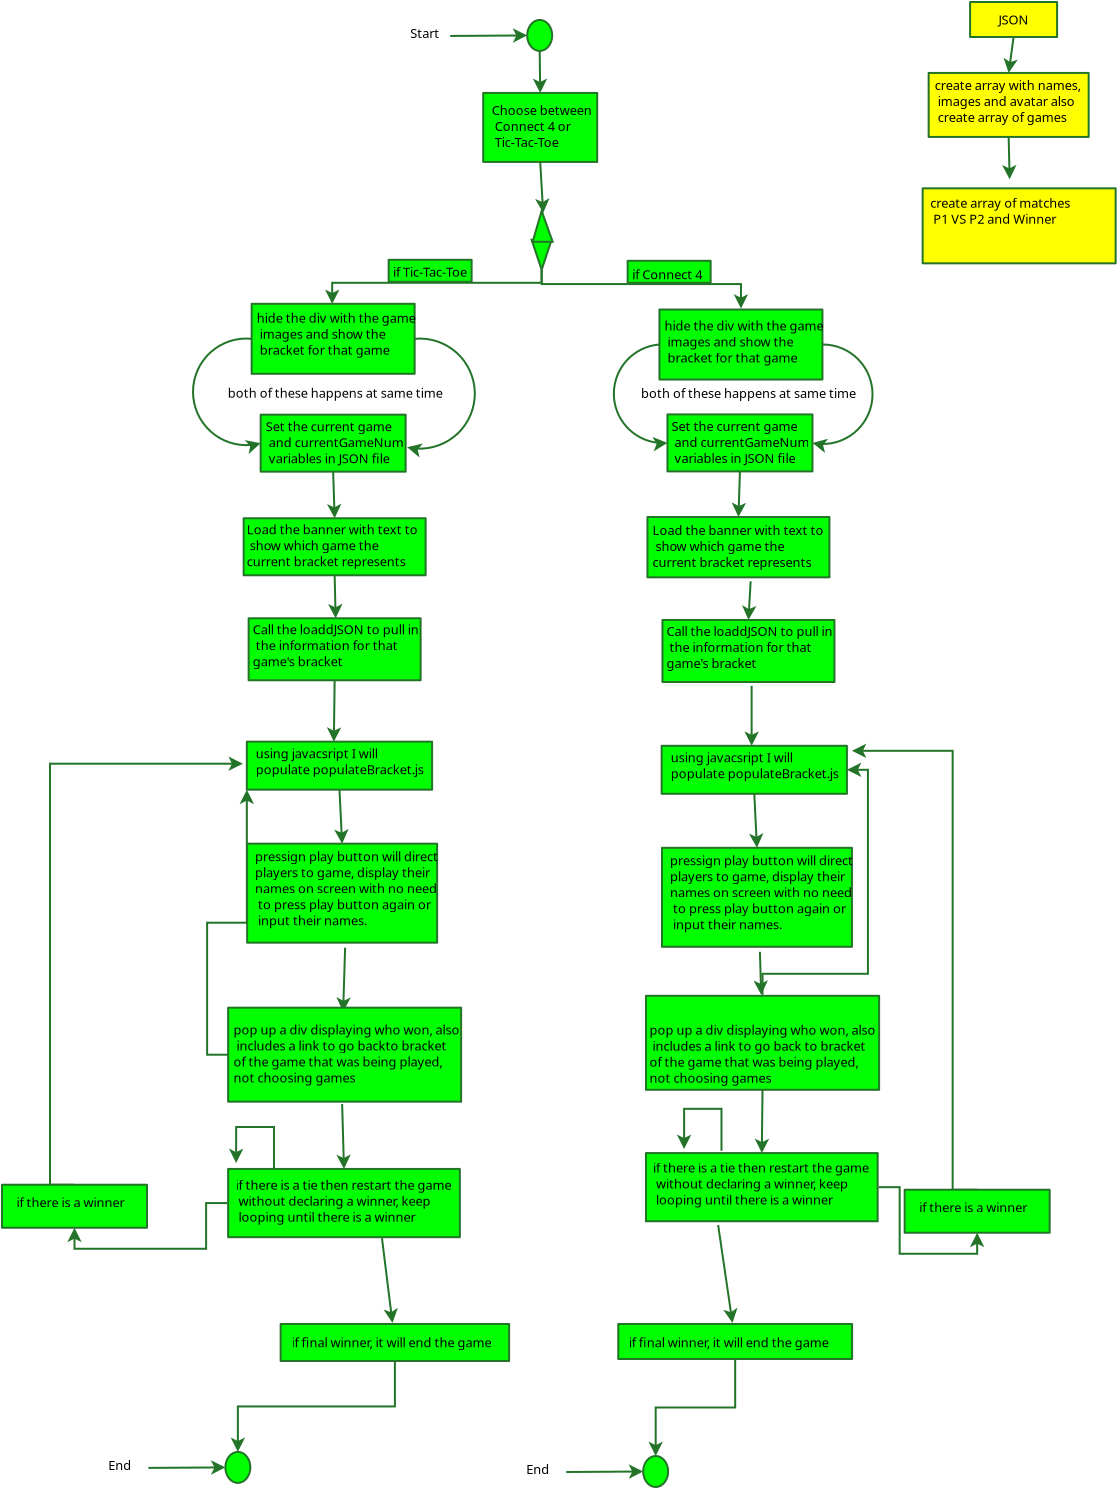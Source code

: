 <?xml version="1.0" encoding="UTF-8"?>
<dia:diagram xmlns:dia="http://www.lysator.liu.se/~alla/dia/">
  <dia:layer name="Background" visible="true">
    <dia:object type="Standard - Text" version="1" id="O0">
      <dia:attribute name="obj_pos">
        <dia:point val="1.722,-1.218"/>
      </dia:attribute>
      <dia:attribute name="obj_bb">
        <dia:rectangle val="1.722,-1.761;3.144,-0.821"/>
      </dia:attribute>
      <dia:attribute name="text">
        <dia:composite type="text">
          <dia:attribute name="string">
            <dia:string>#Start#</dia:string>
          </dia:attribute>
          <dia:attribute name="font">
            <dia:font family="sans" style="0" name="Helvetica"/>
          </dia:attribute>
          <dia:attribute name="height">
            <dia:real val="0.8"/>
          </dia:attribute>
          <dia:attribute name="pos">
            <dia:point val="1.722,-1.218"/>
          </dia:attribute>
          <dia:attribute name="color">
            <dia:color val="#000000"/>
          </dia:attribute>
          <dia:attribute name="alignment">
            <dia:enum val="0"/>
          </dia:attribute>
        </dia:composite>
      </dia:attribute>
      <dia:attribute name="valign">
        <dia:enum val="3"/>
      </dia:attribute>
    </dia:object>
    <dia:object type="Standard - Ellipse" version="0" id="O1">
      <dia:attribute name="obj_pos">
        <dia:point val="7.572,-2.118"/>
      </dia:attribute>
      <dia:attribute name="obj_bb">
        <dia:rectangle val="7.522,-2.168;8.872,-0.518"/>
      </dia:attribute>
      <dia:attribute name="elem_corner">
        <dia:point val="7.572,-2.118"/>
      </dia:attribute>
      <dia:attribute name="elem_width">
        <dia:real val="1.25"/>
      </dia:attribute>
      <dia:attribute name="elem_height">
        <dia:real val="1.55"/>
      </dia:attribute>
      <dia:attribute name="border_color">
        <dia:color val="#237328"/>
      </dia:attribute>
      <dia:attribute name="inner_color">
        <dia:color val="#00ff00"/>
      </dia:attribute>
    </dia:object>
    <dia:object type="Standard - Line" version="0" id="O2">
      <dia:attribute name="obj_pos">
        <dia:point val="3.722,-1.318"/>
      </dia:attribute>
      <dia:attribute name="obj_bb">
        <dia:rectangle val="3.671,-1.844;7.625,-0.843"/>
      </dia:attribute>
      <dia:attribute name="conn_endpoints">
        <dia:point val="3.722,-1.318"/>
        <dia:point val="7.572,-1.343"/>
      </dia:attribute>
      <dia:attribute name="numcp">
        <dia:int val="1"/>
      </dia:attribute>
      <dia:attribute name="line_color">
        <dia:color val="#237328"/>
      </dia:attribute>
      <dia:attribute name="end_arrow">
        <dia:enum val="22"/>
      </dia:attribute>
      <dia:attribute name="end_arrow_length">
        <dia:real val="0.5"/>
      </dia:attribute>
      <dia:attribute name="end_arrow_width">
        <dia:real val="0.5"/>
      </dia:attribute>
      <dia:connections>
        <dia:connection handle="1" to="O1" connection="3"/>
      </dia:connections>
    </dia:object>
    <dia:object type="Standard - Line" version="0" id="O3">
      <dia:attribute name="obj_pos">
        <dia:point val="8.197,-0.568"/>
      </dia:attribute>
      <dia:attribute name="obj_bb">
        <dia:rectangle val="7.721,-0.619;8.722,1.588"/>
      </dia:attribute>
      <dia:attribute name="conn_endpoints">
        <dia:point val="8.197,-0.568"/>
        <dia:point val="8.222,1.532"/>
      </dia:attribute>
      <dia:attribute name="numcp">
        <dia:int val="1"/>
      </dia:attribute>
      <dia:attribute name="line_color">
        <dia:color val="#237328"/>
      </dia:attribute>
      <dia:attribute name="end_arrow">
        <dia:enum val="22"/>
      </dia:attribute>
      <dia:attribute name="end_arrow_length">
        <dia:real val="0.5"/>
      </dia:attribute>
      <dia:attribute name="end_arrow_width">
        <dia:real val="0.5"/>
      </dia:attribute>
      <dia:connections>
        <dia:connection handle="0" to="O1" connection="6"/>
        <dia:connection handle="1" to="O4" connection="1"/>
      </dia:connections>
    </dia:object>
    <dia:object type="Standard - Box" version="0" id="O4">
      <dia:attribute name="obj_pos">
        <dia:point val="5.372,1.532"/>
      </dia:attribute>
      <dia:attribute name="obj_bb">
        <dia:rectangle val="5.322,1.482;11.122,5.032"/>
      </dia:attribute>
      <dia:attribute name="elem_corner">
        <dia:point val="5.372,1.532"/>
      </dia:attribute>
      <dia:attribute name="elem_width">
        <dia:real val="5.7"/>
      </dia:attribute>
      <dia:attribute name="elem_height">
        <dia:real val="3.45"/>
      </dia:attribute>
      <dia:attribute name="border_color">
        <dia:color val="#237328"/>
      </dia:attribute>
      <dia:attribute name="inner_color">
        <dia:color val="#00ff00"/>
      </dia:attribute>
      <dia:attribute name="show_background">
        <dia:boolean val="true"/>
      </dia:attribute>
      <dia:attribute name="corner_radius">
        <dia:real val="1.175e-38"/>
      </dia:attribute>
    </dia:object>
    <dia:object type="Standard - Text" version="1" id="O5">
      <dia:attribute name="obj_pos">
        <dia:point val="5.797,2.632"/>
      </dia:attribute>
      <dia:attribute name="obj_bb">
        <dia:rectangle val="5.797,2.089;10.664,4.629"/>
      </dia:attribute>
      <dia:attribute name="text">
        <dia:composite type="text">
          <dia:attribute name="string">
            <dia:string>#Choose between
 Connect 4 or
 Tic-Tac-Toe#</dia:string>
          </dia:attribute>
          <dia:attribute name="font">
            <dia:font family="sans" style="0" name="Helvetica"/>
          </dia:attribute>
          <dia:attribute name="height">
            <dia:real val="0.8"/>
          </dia:attribute>
          <dia:attribute name="pos">
            <dia:point val="5.797,2.632"/>
          </dia:attribute>
          <dia:attribute name="color">
            <dia:color val="#000000"/>
          </dia:attribute>
          <dia:attribute name="alignment">
            <dia:enum val="0"/>
          </dia:attribute>
        </dia:composite>
      </dia:attribute>
      <dia:attribute name="valign">
        <dia:enum val="3"/>
      </dia:attribute>
    </dia:object>
    <dia:object type="Standard - Line" version="0" id="O6">
      <dia:attribute name="obj_pos">
        <dia:point val="8.222,4.982"/>
      </dia:attribute>
      <dia:attribute name="obj_bb">
        <dia:rectangle val="7.87,4.929;8.874,7.611"/>
      </dia:attribute>
      <dia:attribute name="conn_endpoints">
        <dia:point val="8.222,4.982"/>
        <dia:point val="8.372,7.532"/>
      </dia:attribute>
      <dia:attribute name="numcp">
        <dia:int val="1"/>
      </dia:attribute>
      <dia:attribute name="line_color">
        <dia:color val="#237328"/>
      </dia:attribute>
      <dia:attribute name="end_arrow">
        <dia:enum val="22"/>
      </dia:attribute>
      <dia:attribute name="end_arrow_length">
        <dia:real val="0.5"/>
      </dia:attribute>
      <dia:attribute name="end_arrow_width">
        <dia:real val="0.5"/>
      </dia:attribute>
      <dia:connections>
        <dia:connection handle="0" to="O4" connection="6"/>
      </dia:connections>
    </dia:object>
    <dia:object type="Standard - ZigZagLine" version="1" id="O7">
      <dia:attribute name="obj_pos">
        <dia:point val="8.294,10.375"/>
      </dia:attribute>
      <dia:attribute name="obj_bb">
        <dia:rectangle val="-2.678,10.325;8.344,12.132"/>
      </dia:attribute>
      <dia:attribute name="orth_points">
        <dia:point val="8.294,10.375"/>
        <dia:point val="8.294,11.025"/>
        <dia:point val="-2.178,11.025"/>
        <dia:point val="-2.178,12.082"/>
      </dia:attribute>
      <dia:attribute name="orth_orient">
        <dia:enum val="1"/>
        <dia:enum val="0"/>
        <dia:enum val="1"/>
      </dia:attribute>
      <dia:attribute name="autorouting">
        <dia:boolean val="false"/>
      </dia:attribute>
      <dia:attribute name="line_color">
        <dia:color val="#237328"/>
      </dia:attribute>
      <dia:attribute name="end_arrow">
        <dia:enum val="22"/>
      </dia:attribute>
      <dia:attribute name="end_arrow_length">
        <dia:real val="0.5"/>
      </dia:attribute>
      <dia:attribute name="end_arrow_width">
        <dia:real val="0.5"/>
      </dia:attribute>
      <dia:connections>
        <dia:connection handle="0" to="O13" connection="4"/>
      </dia:connections>
    </dia:object>
    <dia:object type="Standard - ZigZagLine" version="1" id="O8">
      <dia:attribute name="obj_pos">
        <dia:point val="8.294,10.375"/>
      </dia:attribute>
      <dia:attribute name="obj_bb">
        <dia:rectangle val="8.244,10.325;18.759,12.363"/>
      </dia:attribute>
      <dia:attribute name="orth_points">
        <dia:point val="8.294,10.375"/>
        <dia:point val="8.294,11.088"/>
        <dia:point val="18.259,11.088"/>
        <dia:point val="18.259,12.313"/>
      </dia:attribute>
      <dia:attribute name="orth_orient">
        <dia:enum val="1"/>
        <dia:enum val="0"/>
        <dia:enum val="1"/>
      </dia:attribute>
      <dia:attribute name="autorouting">
        <dia:boolean val="false"/>
      </dia:attribute>
      <dia:attribute name="line_color">
        <dia:color val="#237328"/>
      </dia:attribute>
      <dia:attribute name="end_arrow">
        <dia:enum val="22"/>
      </dia:attribute>
      <dia:attribute name="end_arrow_length">
        <dia:real val="0.5"/>
      </dia:attribute>
      <dia:attribute name="end_arrow_width">
        <dia:real val="0.5"/>
      </dia:attribute>
      <dia:connections>
        <dia:connection handle="0" to="O13" connection="4"/>
        <dia:connection handle="1" to="O17" connection="8"/>
      </dia:connections>
    </dia:object>
    <dia:object type="Standard - Box" version="0" id="O9">
      <dia:attribute name="obj_pos">
        <dia:point val="0.644,9.875"/>
      </dia:attribute>
      <dia:attribute name="obj_bb">
        <dia:rectangle val="0.594,9.825;4.844,11.025"/>
      </dia:attribute>
      <dia:attribute name="elem_corner">
        <dia:point val="0.644,9.875"/>
      </dia:attribute>
      <dia:attribute name="elem_width">
        <dia:real val="4.15"/>
      </dia:attribute>
      <dia:attribute name="elem_height">
        <dia:real val="1.1"/>
      </dia:attribute>
      <dia:attribute name="border_color">
        <dia:color val="#237328"/>
      </dia:attribute>
      <dia:attribute name="inner_color">
        <dia:color val="#00ff00"/>
      </dia:attribute>
      <dia:attribute name="show_background">
        <dia:boolean val="true"/>
      </dia:attribute>
      <dia:attribute name="corner_radius">
        <dia:real val="1.175e-38"/>
      </dia:attribute>
    </dia:object>
    <dia:object type="Standard - Text" version="1" id="O10">
      <dia:attribute name="obj_pos">
        <dia:point val="0.856,10.725"/>
      </dia:attribute>
      <dia:attribute name="obj_bb">
        <dia:rectangle val="0.856,10.183;4.458,11.123"/>
      </dia:attribute>
      <dia:attribute name="text">
        <dia:composite type="text">
          <dia:attribute name="string">
            <dia:string>#if Tic-Tac-Toe#</dia:string>
          </dia:attribute>
          <dia:attribute name="font">
            <dia:font family="sans" style="0" name="Helvetica"/>
          </dia:attribute>
          <dia:attribute name="height">
            <dia:real val="0.8"/>
          </dia:attribute>
          <dia:attribute name="pos">
            <dia:point val="0.856,10.725"/>
          </dia:attribute>
          <dia:attribute name="color">
            <dia:color val="#000000"/>
          </dia:attribute>
          <dia:attribute name="alignment">
            <dia:enum val="0"/>
          </dia:attribute>
        </dia:composite>
      </dia:attribute>
      <dia:attribute name="valign">
        <dia:enum val="3"/>
      </dia:attribute>
    </dia:object>
    <dia:object type="Standard - Box" version="0" id="O11">
      <dia:attribute name="obj_pos">
        <dia:point val="12.594,9.925"/>
      </dia:attribute>
      <dia:attribute name="obj_bb">
        <dia:rectangle val="12.544,9.875;16.794,11.075"/>
      </dia:attribute>
      <dia:attribute name="elem_corner">
        <dia:point val="12.594,9.925"/>
      </dia:attribute>
      <dia:attribute name="elem_width">
        <dia:real val="4.15"/>
      </dia:attribute>
      <dia:attribute name="elem_height">
        <dia:real val="1.1"/>
      </dia:attribute>
      <dia:attribute name="border_color">
        <dia:color val="#237328"/>
      </dia:attribute>
      <dia:attribute name="inner_color">
        <dia:color val="#00ff00"/>
      </dia:attribute>
      <dia:attribute name="show_background">
        <dia:boolean val="true"/>
      </dia:attribute>
      <dia:attribute name="corner_radius">
        <dia:real val="1.175e-38"/>
      </dia:attribute>
    </dia:object>
    <dia:object type="Standard - Text" version="1" id="O12">
      <dia:attribute name="obj_pos">
        <dia:point val="12.819,10.85"/>
      </dia:attribute>
      <dia:attribute name="obj_bb">
        <dia:rectangle val="12.819,10.29;16.357,11.282"/>
      </dia:attribute>
      <dia:attribute name="text">
        <dia:composite type="text">
          <dia:attribute name="string">
            <dia:string>#if Connect 4#</dia:string>
          </dia:attribute>
          <dia:attribute name="font">
            <dia:font family="sans" style="0" name="Helvetica"/>
          </dia:attribute>
          <dia:attribute name="height">
            <dia:real val="0.8"/>
          </dia:attribute>
          <dia:attribute name="pos">
            <dia:point val="12.819,10.85"/>
          </dia:attribute>
          <dia:attribute name="color">
            <dia:color val="#000000"/>
          </dia:attribute>
          <dia:attribute name="alignment">
            <dia:enum val="0"/>
          </dia:attribute>
        </dia:composite>
      </dia:attribute>
      <dia:attribute name="valign">
        <dia:enum val="3"/>
      </dia:attribute>
    </dia:object>
    <dia:group>
      <dia:object type="Standard - Polygon" version="0" id="O13">
        <dia:attribute name="obj_pos">
          <dia:point val="7.794,8.875"/>
        </dia:attribute>
        <dia:attribute name="obj_bb">
          <dia:rectangle val="7.725,8.825;8.864,10.533"/>
        </dia:attribute>
        <dia:attribute name="poly_points">
          <dia:point val="7.794,8.875"/>
          <dia:point val="8.794,8.875"/>
          <dia:point val="8.294,10.375"/>
        </dia:attribute>
        <dia:attribute name="line_color">
          <dia:color val="#237328"/>
        </dia:attribute>
        <dia:attribute name="inner_color">
          <dia:color val="#00ff00"/>
        </dia:attribute>
        <dia:attribute name="show_background">
          <dia:boolean val="true"/>
        </dia:attribute>
      </dia:object>
      <dia:object type="Standard - Polygon" version="0" id="O14">
        <dia:attribute name="obj_pos">
          <dia:point val="7.844,8.975"/>
        </dia:attribute>
        <dia:attribute name="obj_bb">
          <dia:rectangle val="7.778,7.262;8.915,9.025"/>
        </dia:attribute>
        <dia:attribute name="poly_points">
          <dia:point val="7.844,8.975"/>
          <dia:point val="8.844,8.975"/>
          <dia:point val="8.294,7.425"/>
        </dia:attribute>
        <dia:attribute name="line_color">
          <dia:color val="#237328"/>
        </dia:attribute>
        <dia:attribute name="inner_color">
          <dia:color val="#00ff00"/>
        </dia:attribute>
        <dia:attribute name="show_background">
          <dia:boolean val="true"/>
        </dia:attribute>
      </dia:object>
    </dia:group>
    <dia:object type="Standard - Box" version="0" id="O15">
      <dia:attribute name="obj_pos">
        <dia:point val="-6.206,12.075"/>
      </dia:attribute>
      <dia:attribute name="obj_bb">
        <dia:rectangle val="-6.256,12.025;1.994,15.625"/>
      </dia:attribute>
      <dia:attribute name="elem_corner">
        <dia:point val="-6.206,12.075"/>
      </dia:attribute>
      <dia:attribute name="elem_width">
        <dia:real val="8.15"/>
      </dia:attribute>
      <dia:attribute name="elem_height">
        <dia:real val="3.5"/>
      </dia:attribute>
      <dia:attribute name="border_color">
        <dia:color val="#237328"/>
      </dia:attribute>
      <dia:attribute name="inner_color">
        <dia:color val="#00ff00"/>
      </dia:attribute>
      <dia:attribute name="show_background">
        <dia:boolean val="true"/>
      </dia:attribute>
      <dia:attribute name="corner_radius">
        <dia:real val="1.175e-38"/>
      </dia:attribute>
    </dia:object>
    <dia:object type="Standard - Text" version="1" id="O16">
      <dia:attribute name="obj_pos">
        <dia:point val="-5.956,13.025"/>
      </dia:attribute>
      <dia:attribute name="obj_bb">
        <dia:rectangle val="-5.956,12.483;1.917,15.023"/>
      </dia:attribute>
      <dia:attribute name="text">
        <dia:composite type="text">
          <dia:attribute name="string">
            <dia:string>#hide the div with the game
 images and show the
 bracket for that game#</dia:string>
          </dia:attribute>
          <dia:attribute name="font">
            <dia:font family="sans" style="0" name="Helvetica"/>
          </dia:attribute>
          <dia:attribute name="height">
            <dia:real val="0.8"/>
          </dia:attribute>
          <dia:attribute name="pos">
            <dia:point val="-5.956,13.025"/>
          </dia:attribute>
          <dia:attribute name="color">
            <dia:color val="#000000"/>
          </dia:attribute>
          <dia:attribute name="alignment">
            <dia:enum val="0"/>
          </dia:attribute>
        </dia:composite>
      </dia:attribute>
      <dia:attribute name="valign">
        <dia:enum val="3"/>
      </dia:attribute>
    </dia:object>
    <dia:object type="Standard - Box" version="0" id="O17">
      <dia:attribute name="obj_pos">
        <dia:point val="14.184,12.36"/>
      </dia:attribute>
      <dia:attribute name="obj_bb">
        <dia:rectangle val="14.134,12.31;22.384,15.91"/>
      </dia:attribute>
      <dia:attribute name="elem_corner">
        <dia:point val="14.184,12.36"/>
      </dia:attribute>
      <dia:attribute name="elem_width">
        <dia:real val="8.15"/>
      </dia:attribute>
      <dia:attribute name="elem_height">
        <dia:real val="3.5"/>
      </dia:attribute>
      <dia:attribute name="border_color">
        <dia:color val="#237328"/>
      </dia:attribute>
      <dia:attribute name="inner_color">
        <dia:color val="#00ff00"/>
      </dia:attribute>
      <dia:attribute name="show_background">
        <dia:boolean val="true"/>
      </dia:attribute>
      <dia:attribute name="corner_radius">
        <dia:real val="1.175e-38"/>
      </dia:attribute>
    </dia:object>
    <dia:object type="Standard - Text" version="1" id="O18">
      <dia:attribute name="obj_pos">
        <dia:point val="14.434,13.41"/>
      </dia:attribute>
      <dia:attribute name="obj_bb">
        <dia:rectangle val="14.434,12.851;22.324,15.442"/>
      </dia:attribute>
      <dia:attribute name="text">
        <dia:composite type="text">
          <dia:attribute name="string">
            <dia:string>#hide the div with the game
 images and show the
 bracket for that game#</dia:string>
          </dia:attribute>
          <dia:attribute name="font">
            <dia:font family="sans" style="0" name="Helvetica"/>
          </dia:attribute>
          <dia:attribute name="height">
            <dia:real val="0.8"/>
          </dia:attribute>
          <dia:attribute name="pos">
            <dia:point val="14.434,13.41"/>
          </dia:attribute>
          <dia:attribute name="color">
            <dia:color val="#000000"/>
          </dia:attribute>
          <dia:attribute name="alignment">
            <dia:enum val="0"/>
          </dia:attribute>
        </dia:composite>
      </dia:attribute>
      <dia:attribute name="valign">
        <dia:enum val="3"/>
      </dia:attribute>
    </dia:object>
    <dia:object type="Standard - Box" version="0" id="O19">
      <dia:attribute name="obj_pos">
        <dia:point val="-5.756,17.62"/>
      </dia:attribute>
      <dia:attribute name="obj_bb">
        <dia:rectangle val="-5.806,17.57;1.544,20.52"/>
      </dia:attribute>
      <dia:attribute name="elem_corner">
        <dia:point val="-5.756,17.62"/>
      </dia:attribute>
      <dia:attribute name="elem_width">
        <dia:real val="7.25"/>
      </dia:attribute>
      <dia:attribute name="elem_height">
        <dia:real val="2.85"/>
      </dia:attribute>
      <dia:attribute name="border_color">
        <dia:color val="#237328"/>
      </dia:attribute>
      <dia:attribute name="inner_color">
        <dia:color val="#00ff00"/>
      </dia:attribute>
      <dia:attribute name="show_background">
        <dia:boolean val="true"/>
      </dia:attribute>
      <dia:attribute name="corner_radius">
        <dia:real val="1.175e-38"/>
      </dia:attribute>
    </dia:object>
    <dia:object type="Standard - Text" version="1" id="O20">
      <dia:attribute name="obj_pos">
        <dia:point val="-5.506,18.445"/>
      </dia:attribute>
      <dia:attribute name="obj_bb">
        <dia:rectangle val="-5.506,17.886;1.196,20.477"/>
      </dia:attribute>
      <dia:attribute name="text">
        <dia:composite type="text">
          <dia:attribute name="string">
            <dia:string>#Set the current game
 and currentGameNum
 variables in JSON file#</dia:string>
          </dia:attribute>
          <dia:attribute name="font">
            <dia:font family="sans" style="0" name="Helvetica"/>
          </dia:attribute>
          <dia:attribute name="height">
            <dia:real val="0.8"/>
          </dia:attribute>
          <dia:attribute name="pos">
            <dia:point val="-5.506,18.445"/>
          </dia:attribute>
          <dia:attribute name="color">
            <dia:color val="#000000"/>
          </dia:attribute>
          <dia:attribute name="alignment">
            <dia:enum val="0"/>
          </dia:attribute>
        </dia:composite>
      </dia:attribute>
      <dia:attribute name="valign">
        <dia:enum val="3"/>
      </dia:attribute>
    </dia:object>
    <dia:object type="Standard - Box" version="0" id="O21">
      <dia:attribute name="obj_pos">
        <dia:point val="14.584,17.605"/>
      </dia:attribute>
      <dia:attribute name="obj_bb">
        <dia:rectangle val="14.534,17.555;21.884,20.505"/>
      </dia:attribute>
      <dia:attribute name="elem_corner">
        <dia:point val="14.584,17.605"/>
      </dia:attribute>
      <dia:attribute name="elem_width">
        <dia:real val="7.25"/>
      </dia:attribute>
      <dia:attribute name="elem_height">
        <dia:real val="2.85"/>
      </dia:attribute>
      <dia:attribute name="border_color">
        <dia:color val="#237328"/>
      </dia:attribute>
      <dia:attribute name="inner_color">
        <dia:color val="#00ff00"/>
      </dia:attribute>
      <dia:attribute name="show_background">
        <dia:boolean val="true"/>
      </dia:attribute>
      <dia:attribute name="corner_radius">
        <dia:real val="1.175e-38"/>
      </dia:attribute>
    </dia:object>
    <dia:object type="Standard - Text" version="1" id="O22">
      <dia:attribute name="obj_pos">
        <dia:point val="14.784,18.43"/>
      </dia:attribute>
      <dia:attribute name="obj_bb">
        <dia:rectangle val="14.784,17.888;21.469,20.428"/>
      </dia:attribute>
      <dia:attribute name="text">
        <dia:composite type="text">
          <dia:attribute name="string">
            <dia:string>#Set the current game
 and currentGameNum
 variables in JSON file#</dia:string>
          </dia:attribute>
          <dia:attribute name="font">
            <dia:font family="sans" style="0" name="Helvetica"/>
          </dia:attribute>
          <dia:attribute name="height">
            <dia:real val="0.8"/>
          </dia:attribute>
          <dia:attribute name="pos">
            <dia:point val="14.784,18.43"/>
          </dia:attribute>
          <dia:attribute name="color">
            <dia:color val="#000000"/>
          </dia:attribute>
          <dia:attribute name="alignment">
            <dia:enum val="0"/>
          </dia:attribute>
        </dia:composite>
      </dia:attribute>
      <dia:attribute name="valign">
        <dia:enum val="3"/>
      </dia:attribute>
    </dia:object>
    <dia:object type="Standard - Line" version="0" id="O23">
      <dia:attribute name="obj_pos">
        <dia:point val="-2.131,20.47"/>
      </dia:attribute>
      <dia:attribute name="obj_bb">
        <dia:rectangle val="-2.557,20.419;-1.554,22.866"/>
      </dia:attribute>
      <dia:attribute name="conn_endpoints">
        <dia:point val="-2.131,20.47"/>
        <dia:point val="-2.056,22.799"/>
      </dia:attribute>
      <dia:attribute name="numcp">
        <dia:int val="1"/>
      </dia:attribute>
      <dia:attribute name="line_color">
        <dia:color val="#237328"/>
      </dia:attribute>
      <dia:attribute name="end_arrow">
        <dia:enum val="22"/>
      </dia:attribute>
      <dia:attribute name="end_arrow_length">
        <dia:real val="0.5"/>
      </dia:attribute>
      <dia:attribute name="end_arrow_width">
        <dia:real val="0.5"/>
      </dia:attribute>
      <dia:connections>
        <dia:connection handle="0" to="O19" connection="6"/>
        <dia:connection handle="1" to="O24" connection="1"/>
      </dia:connections>
    </dia:object>
    <dia:object type="Standard - Box" version="0" id="O24">
      <dia:attribute name="obj_pos">
        <dia:point val="-6.606,22.799"/>
      </dia:attribute>
      <dia:attribute name="obj_bb">
        <dia:rectangle val="-6.656,22.75;2.544,25.7"/>
      </dia:attribute>
      <dia:attribute name="elem_corner">
        <dia:point val="-6.606,22.799"/>
      </dia:attribute>
      <dia:attribute name="elem_width">
        <dia:real val="9.1"/>
      </dia:attribute>
      <dia:attribute name="elem_height">
        <dia:real val="2.85"/>
      </dia:attribute>
      <dia:attribute name="border_color">
        <dia:color val="#237328"/>
      </dia:attribute>
      <dia:attribute name="inner_color">
        <dia:color val="#00ff00"/>
      </dia:attribute>
      <dia:attribute name="show_background">
        <dia:boolean val="true"/>
      </dia:attribute>
      <dia:attribute name="corner_radius">
        <dia:real val="1.175e-38"/>
      </dia:attribute>
    </dia:object>
    <dia:object type="Standard - Text" version="1" id="O25">
      <dia:attribute name="obj_pos">
        <dia:point val="-6.456,23.599"/>
      </dia:attribute>
      <dia:attribute name="obj_bb">
        <dia:rectangle val="-6.456,23.057;1.867,25.597"/>
      </dia:attribute>
      <dia:attribute name="text">
        <dia:composite type="text">
          <dia:attribute name="string">
            <dia:string>#Load the banner with text to
 show which game the 
current bracket represents#</dia:string>
          </dia:attribute>
          <dia:attribute name="font">
            <dia:font family="sans" style="0" name="Helvetica"/>
          </dia:attribute>
          <dia:attribute name="height">
            <dia:real val="0.8"/>
          </dia:attribute>
          <dia:attribute name="pos">
            <dia:point val="-6.456,23.599"/>
          </dia:attribute>
          <dia:attribute name="color">
            <dia:color val="#000000"/>
          </dia:attribute>
          <dia:attribute name="alignment">
            <dia:enum val="0"/>
          </dia:attribute>
        </dia:composite>
      </dia:attribute>
      <dia:attribute name="valign">
        <dia:enum val="3"/>
      </dia:attribute>
    </dia:object>
    <dia:object type="Standard - Box" version="0" id="O26">
      <dia:attribute name="obj_pos">
        <dia:point val="13.584,22.735"/>
      </dia:attribute>
      <dia:attribute name="obj_bb">
        <dia:rectangle val="13.534,22.684;22.734,25.799"/>
      </dia:attribute>
      <dia:attribute name="elem_corner">
        <dia:point val="13.584,22.735"/>
      </dia:attribute>
      <dia:attribute name="elem_width">
        <dia:real val="9.1"/>
      </dia:attribute>
      <dia:attribute name="elem_height">
        <dia:real val="3.015"/>
      </dia:attribute>
      <dia:attribute name="border_color">
        <dia:color val="#237328"/>
      </dia:attribute>
      <dia:attribute name="inner_color">
        <dia:color val="#00ff00"/>
      </dia:attribute>
      <dia:attribute name="show_background">
        <dia:boolean val="true"/>
      </dia:attribute>
      <dia:attribute name="corner_radius">
        <dia:real val="1.175e-38"/>
      </dia:attribute>
    </dia:object>
    <dia:object type="Standard - Text" version="1" id="O27">
      <dia:attribute name="obj_pos">
        <dia:point val="13.834,23.634"/>
      </dia:attribute>
      <dia:attribute name="obj_bb">
        <dia:rectangle val="13.834,23.092;22.157,25.632"/>
      </dia:attribute>
      <dia:attribute name="text">
        <dia:composite type="text">
          <dia:attribute name="string">
            <dia:string>#Load the banner with text to
 show which game the 
current bracket represents#</dia:string>
          </dia:attribute>
          <dia:attribute name="font">
            <dia:font family="sans" style="0" name="Helvetica"/>
          </dia:attribute>
          <dia:attribute name="height">
            <dia:real val="0.8"/>
          </dia:attribute>
          <dia:attribute name="pos">
            <dia:point val="13.834,23.634"/>
          </dia:attribute>
          <dia:attribute name="color">
            <dia:color val="#000000"/>
          </dia:attribute>
          <dia:attribute name="alignment">
            <dia:enum val="0"/>
          </dia:attribute>
        </dia:composite>
      </dia:attribute>
      <dia:attribute name="valign">
        <dia:enum val="3"/>
      </dia:attribute>
    </dia:object>
    <dia:object type="Standard - Line" version="0" id="O28">
      <dia:attribute name="obj_pos">
        <dia:point val="18.209,20.455"/>
      </dia:attribute>
      <dia:attribute name="obj_bb">
        <dia:rectangle val="17.633,20.404;18.636,22.801"/>
      </dia:attribute>
      <dia:attribute name="conn_endpoints">
        <dia:point val="18.209,20.455"/>
        <dia:point val="18.134,22.735"/>
      </dia:attribute>
      <dia:attribute name="numcp">
        <dia:int val="1"/>
      </dia:attribute>
      <dia:attribute name="line_color">
        <dia:color val="#237328"/>
      </dia:attribute>
      <dia:attribute name="end_arrow">
        <dia:enum val="22"/>
      </dia:attribute>
      <dia:attribute name="end_arrow_length">
        <dia:real val="0.5"/>
      </dia:attribute>
      <dia:attribute name="end_arrow_width">
        <dia:real val="0.5"/>
      </dia:attribute>
      <dia:connections>
        <dia:connection handle="0" to="O21" connection="6"/>
        <dia:connection handle="1" to="O26" connection="1"/>
      </dia:connections>
    </dia:object>
    <dia:object type="Standard - Line" version="0" id="O29">
      <dia:attribute name="obj_pos">
        <dia:point val="-2.056,25.649"/>
      </dia:attribute>
      <dia:attribute name="obj_bb">
        <dia:rectangle val="-2.507,25.598;-1.505,27.861"/>
      </dia:attribute>
      <dia:attribute name="conn_endpoints">
        <dia:point val="-2.056,25.649"/>
        <dia:point val="-2.006,27.799"/>
      </dia:attribute>
      <dia:attribute name="numcp">
        <dia:int val="1"/>
      </dia:attribute>
      <dia:attribute name="line_color">
        <dia:color val="#237328"/>
      </dia:attribute>
      <dia:attribute name="end_arrow">
        <dia:enum val="22"/>
      </dia:attribute>
      <dia:attribute name="end_arrow_length">
        <dia:real val="0.5"/>
      </dia:attribute>
      <dia:attribute name="end_arrow_width">
        <dia:real val="0.5"/>
      </dia:attribute>
      <dia:connections>
        <dia:connection handle="0" to="O24" connection="6"/>
      </dia:connections>
    </dia:object>
    <dia:object type="Standard - Box" version="0" id="O30">
      <dia:attribute name="obj_pos">
        <dia:point val="-6.356,27.799"/>
      </dia:attribute>
      <dia:attribute name="obj_bb">
        <dia:rectangle val="-6.406,27.75;2.294,30.95"/>
      </dia:attribute>
      <dia:attribute name="elem_corner">
        <dia:point val="-6.356,27.799"/>
      </dia:attribute>
      <dia:attribute name="elem_width">
        <dia:real val="8.6"/>
      </dia:attribute>
      <dia:attribute name="elem_height">
        <dia:real val="3.1"/>
      </dia:attribute>
      <dia:attribute name="border_color">
        <dia:color val="#237328"/>
      </dia:attribute>
      <dia:attribute name="inner_color">
        <dia:color val="#00ff00"/>
      </dia:attribute>
      <dia:attribute name="show_background">
        <dia:boolean val="true"/>
      </dia:attribute>
      <dia:attribute name="corner_radius">
        <dia:real val="1.175e-38"/>
      </dia:attribute>
    </dia:object>
    <dia:object type="Standard - Text" version="1" id="O31">
      <dia:attribute name="obj_pos">
        <dia:point val="-6.156,28.599"/>
      </dia:attribute>
      <dia:attribute name="obj_bb">
        <dia:rectangle val="-6.156,28.057;2.057,30.597"/>
      </dia:attribute>
      <dia:attribute name="text">
        <dia:composite type="text">
          <dia:attribute name="string">
            <dia:string>#Call the loaddJSON to pull in
 the information for that 
game's bracket #</dia:string>
          </dia:attribute>
          <dia:attribute name="font">
            <dia:font family="sans" style="0" name="Helvetica"/>
          </dia:attribute>
          <dia:attribute name="height">
            <dia:real val="0.8"/>
          </dia:attribute>
          <dia:attribute name="pos">
            <dia:point val="-6.156,28.599"/>
          </dia:attribute>
          <dia:attribute name="color">
            <dia:color val="#000000"/>
          </dia:attribute>
          <dia:attribute name="alignment">
            <dia:enum val="0"/>
          </dia:attribute>
        </dia:composite>
      </dia:attribute>
      <dia:attribute name="valign">
        <dia:enum val="3"/>
      </dia:attribute>
    </dia:object>
    <dia:object type="Standard - Text" version="1" id="O32">
      <dia:attribute name="obj_pos">
        <dia:point val="0.894,29.0"/>
      </dia:attribute>
      <dia:attribute name="obj_bb">
        <dia:rectangle val="0.894,28.599;0.894,29.799"/>
      </dia:attribute>
      <dia:attribute name="text">
        <dia:composite type="text">
          <dia:attribute name="string">
            <dia:string>##</dia:string>
          </dia:attribute>
          <dia:attribute name="font">
            <dia:font family="sans" style="0" name="Helvetica"/>
          </dia:attribute>
          <dia:attribute name="height">
            <dia:real val="0.8"/>
          </dia:attribute>
          <dia:attribute name="pos">
            <dia:point val="0.894,29.0"/>
          </dia:attribute>
          <dia:attribute name="color">
            <dia:color val="#000000"/>
          </dia:attribute>
          <dia:attribute name="alignment">
            <dia:enum val="0"/>
          </dia:attribute>
        </dia:composite>
      </dia:attribute>
      <dia:attribute name="valign">
        <dia:enum val="3"/>
      </dia:attribute>
    </dia:object>
    <dia:object type="Standard - Box" version="0" id="O33">
      <dia:attribute name="obj_pos">
        <dia:point val="14.334,27.884"/>
      </dia:attribute>
      <dia:attribute name="obj_bb">
        <dia:rectangle val="14.284,27.834;22.984,31.035"/>
      </dia:attribute>
      <dia:attribute name="elem_corner">
        <dia:point val="14.334,27.884"/>
      </dia:attribute>
      <dia:attribute name="elem_width">
        <dia:real val="8.6"/>
      </dia:attribute>
      <dia:attribute name="elem_height">
        <dia:real val="3.1"/>
      </dia:attribute>
      <dia:attribute name="border_color">
        <dia:color val="#237328"/>
      </dia:attribute>
      <dia:attribute name="inner_color">
        <dia:color val="#00ff00"/>
      </dia:attribute>
      <dia:attribute name="show_background">
        <dia:boolean val="true"/>
      </dia:attribute>
      <dia:attribute name="corner_radius">
        <dia:real val="1.175e-38"/>
      </dia:attribute>
    </dia:object>
    <dia:object type="Standard - Text" version="1" id="O34">
      <dia:attribute name="obj_pos">
        <dia:point val="14.534,28.684"/>
      </dia:attribute>
      <dia:attribute name="obj_bb">
        <dia:rectangle val="14.534,28.142;22.747,30.682"/>
      </dia:attribute>
      <dia:attribute name="text">
        <dia:composite type="text">
          <dia:attribute name="string">
            <dia:string>#Call the loaddJSON to pull in
 the information for that 
game's bracket #</dia:string>
          </dia:attribute>
          <dia:attribute name="font">
            <dia:font family="sans" style="0" name="Helvetica"/>
          </dia:attribute>
          <dia:attribute name="height">
            <dia:real val="0.8"/>
          </dia:attribute>
          <dia:attribute name="pos">
            <dia:point val="14.534,28.684"/>
          </dia:attribute>
          <dia:attribute name="color">
            <dia:color val="#000000"/>
          </dia:attribute>
          <dia:attribute name="alignment">
            <dia:enum val="0"/>
          </dia:attribute>
        </dia:composite>
      </dia:attribute>
      <dia:attribute name="valign">
        <dia:enum val="3"/>
      </dia:attribute>
    </dia:object>
    <dia:object type="Standard - Line" version="0" id="O35">
      <dia:attribute name="obj_pos">
        <dia:point val="18.744,25.95"/>
      </dia:attribute>
      <dia:attribute name="obj_bb">
        <dia:rectangle val="18.132,25.897;19.136,27.963"/>
      </dia:attribute>
      <dia:attribute name="conn_endpoints">
        <dia:point val="18.744,25.95"/>
        <dia:point val="18.634,27.884"/>
      </dia:attribute>
      <dia:attribute name="numcp">
        <dia:int val="1"/>
      </dia:attribute>
      <dia:attribute name="line_color">
        <dia:color val="#237328"/>
      </dia:attribute>
      <dia:attribute name="end_arrow">
        <dia:enum val="22"/>
      </dia:attribute>
      <dia:attribute name="end_arrow_length">
        <dia:real val="0.5"/>
      </dia:attribute>
      <dia:attribute name="end_arrow_width">
        <dia:real val="0.5"/>
      </dia:attribute>
      <dia:connections>
        <dia:connection handle="1" to="O33" connection="1"/>
      </dia:connections>
    </dia:object>
    <dia:object type="Standard - Box" version="0" id="O36">
      <dia:attribute name="obj_pos">
        <dia:point val="27.645,0.532"/>
      </dia:attribute>
      <dia:attribute name="obj_bb">
        <dia:rectangle val="27.595,0.482;35.694,3.782"/>
      </dia:attribute>
      <dia:attribute name="elem_corner">
        <dia:point val="27.645,0.532"/>
      </dia:attribute>
      <dia:attribute name="elem_width">
        <dia:real val="8"/>
      </dia:attribute>
      <dia:attribute name="elem_height">
        <dia:real val="3.2"/>
      </dia:attribute>
      <dia:attribute name="border_color">
        <dia:color val="#237328"/>
      </dia:attribute>
      <dia:attribute name="inner_color">
        <dia:color val="#ffff00"/>
      </dia:attribute>
      <dia:attribute name="show_background">
        <dia:boolean val="true"/>
      </dia:attribute>
      <dia:attribute name="corner_radius">
        <dia:real val="1.175e-38"/>
      </dia:attribute>
    </dia:object>
    <dia:object type="Standard - Text" version="1" id="O37">
      <dia:attribute name="obj_pos">
        <dia:point val="31.645,2.132"/>
      </dia:attribute>
      <dia:attribute name="obj_bb">
        <dia:rectangle val="31.645,1.732;31.645,2.932"/>
      </dia:attribute>
      <dia:attribute name="text">
        <dia:composite type="text">
          <dia:attribute name="string">
            <dia:string>##</dia:string>
          </dia:attribute>
          <dia:attribute name="font">
            <dia:font family="sans" style="0" name="Helvetica"/>
          </dia:attribute>
          <dia:attribute name="height">
            <dia:real val="0.8"/>
          </dia:attribute>
          <dia:attribute name="pos">
            <dia:point val="31.645,2.132"/>
          </dia:attribute>
          <dia:attribute name="color">
            <dia:color val="#000000"/>
          </dia:attribute>
          <dia:attribute name="alignment">
            <dia:enum val="0"/>
          </dia:attribute>
        </dia:composite>
      </dia:attribute>
      <dia:attribute name="valign">
        <dia:enum val="3"/>
      </dia:attribute>
      <dia:connections>
        <dia:connection handle="0" to="O36" connection="8"/>
      </dia:connections>
    </dia:object>
    <dia:object type="Standard - Text" version="1" id="O38">
      <dia:attribute name="obj_pos">
        <dia:point val="27.945,1.382"/>
      </dia:attribute>
      <dia:attribute name="obj_bb">
        <dia:rectangle val="27.945,0.839;35.264,3.379"/>
      </dia:attribute>
      <dia:attribute name="text">
        <dia:composite type="text">
          <dia:attribute name="string">
            <dia:string>#create array with names,
 images and avatar also
 create array of games#</dia:string>
          </dia:attribute>
          <dia:attribute name="font">
            <dia:font family="sans" style="0" name="Helvetica"/>
          </dia:attribute>
          <dia:attribute name="height">
            <dia:real val="0.8"/>
          </dia:attribute>
          <dia:attribute name="pos">
            <dia:point val="27.945,1.382"/>
          </dia:attribute>
          <dia:attribute name="color">
            <dia:color val="#000000"/>
          </dia:attribute>
          <dia:attribute name="alignment">
            <dia:enum val="0"/>
          </dia:attribute>
        </dia:composite>
      </dia:attribute>
      <dia:attribute name="valign">
        <dia:enum val="3"/>
      </dia:attribute>
    </dia:object>
    <dia:object type="Standard - Text" version="1" id="O39">
      <dia:attribute name="obj_pos">
        <dia:point val="32.194,2.15"/>
      </dia:attribute>
      <dia:attribute name="obj_bb">
        <dia:rectangle val="32.194,1.75;32.194,2.95"/>
      </dia:attribute>
      <dia:attribute name="text">
        <dia:composite type="text">
          <dia:attribute name="string">
            <dia:string>##</dia:string>
          </dia:attribute>
          <dia:attribute name="font">
            <dia:font family="sans" style="0" name="Helvetica"/>
          </dia:attribute>
          <dia:attribute name="height">
            <dia:real val="0.8"/>
          </dia:attribute>
          <dia:attribute name="pos">
            <dia:point val="32.194,2.15"/>
          </dia:attribute>
          <dia:attribute name="color">
            <dia:color val="#000000"/>
          </dia:attribute>
          <dia:attribute name="alignment">
            <dia:enum val="0"/>
          </dia:attribute>
        </dia:composite>
      </dia:attribute>
      <dia:attribute name="valign">
        <dia:enum val="3"/>
      </dia:attribute>
    </dia:object>
    <dia:object type="Standard - Line" version="0" id="O40">
      <dia:attribute name="obj_pos">
        <dia:point val="31.645,3.732"/>
      </dia:attribute>
      <dia:attribute name="obj_bb">
        <dia:rectangle val="31.193,3.68;32.195,5.912"/>
      </dia:attribute>
      <dia:attribute name="conn_endpoints">
        <dia:point val="31.645,3.732"/>
        <dia:point val="31.694,5.85"/>
      </dia:attribute>
      <dia:attribute name="numcp">
        <dia:int val="1"/>
      </dia:attribute>
      <dia:attribute name="line_color">
        <dia:color val="#237328"/>
      </dia:attribute>
      <dia:attribute name="end_arrow">
        <dia:enum val="22"/>
      </dia:attribute>
      <dia:attribute name="end_arrow_length">
        <dia:real val="0.5"/>
      </dia:attribute>
      <dia:attribute name="end_arrow_width">
        <dia:real val="0.5"/>
      </dia:attribute>
      <dia:connections>
        <dia:connection handle="0" to="O36" connection="6"/>
      </dia:connections>
    </dia:object>
    <dia:object type="Standard - Box" version="0" id="O41">
      <dia:attribute name="obj_pos">
        <dia:point val="27.344,6.3"/>
      </dia:attribute>
      <dia:attribute name="obj_bb">
        <dia:rectangle val="27.294,6.25;37.044,10.1"/>
      </dia:attribute>
      <dia:attribute name="elem_corner">
        <dia:point val="27.344,6.3"/>
      </dia:attribute>
      <dia:attribute name="elem_width">
        <dia:real val="9.65"/>
      </dia:attribute>
      <dia:attribute name="elem_height">
        <dia:real val="3.75"/>
      </dia:attribute>
      <dia:attribute name="border_color">
        <dia:color val="#237328"/>
      </dia:attribute>
      <dia:attribute name="inner_color">
        <dia:color val="#ffff00"/>
      </dia:attribute>
      <dia:attribute name="show_background">
        <dia:boolean val="true"/>
      </dia:attribute>
      <dia:attribute name="corner_radius">
        <dia:real val="1.175e-38"/>
      </dia:attribute>
    </dia:object>
    <dia:object type="Standard - Text" version="1" id="O42">
      <dia:attribute name="obj_pos">
        <dia:point val="27.719,7.275"/>
      </dia:attribute>
      <dia:attribute name="obj_bb">
        <dia:rectangle val="27.719,6.732;34.727,8.473"/>
      </dia:attribute>
      <dia:attribute name="text">
        <dia:composite type="text">
          <dia:attribute name="string">
            <dia:string>#create array of matches
 P1 VS P2 and Winner#</dia:string>
          </dia:attribute>
          <dia:attribute name="font">
            <dia:font family="sans" style="0" name="Helvetica"/>
          </dia:attribute>
          <dia:attribute name="height">
            <dia:real val="0.8"/>
          </dia:attribute>
          <dia:attribute name="pos">
            <dia:point val="27.719,7.275"/>
          </dia:attribute>
          <dia:attribute name="color">
            <dia:color val="#000000"/>
          </dia:attribute>
          <dia:attribute name="alignment">
            <dia:enum val="0"/>
          </dia:attribute>
        </dia:composite>
      </dia:attribute>
      <dia:attribute name="valign">
        <dia:enum val="3"/>
      </dia:attribute>
    </dia:object>
    <dia:object type="Standard - Line" version="0" id="O43">
      <dia:attribute name="obj_pos">
        <dia:point val="18.794,31.175"/>
      </dia:attribute>
      <dia:attribute name="obj_bb">
        <dia:rectangle val="18.294,31.125;19.294,34.225"/>
      </dia:attribute>
      <dia:attribute name="conn_endpoints">
        <dia:point val="18.794,31.175"/>
        <dia:point val="18.794,34.175"/>
      </dia:attribute>
      <dia:attribute name="numcp">
        <dia:int val="1"/>
      </dia:attribute>
      <dia:attribute name="line_color">
        <dia:color val="#237328"/>
      </dia:attribute>
      <dia:attribute name="end_arrow">
        <dia:enum val="22"/>
      </dia:attribute>
      <dia:attribute name="end_arrow_length">
        <dia:real val="0.5"/>
      </dia:attribute>
      <dia:attribute name="end_arrow_width">
        <dia:real val="0.5"/>
      </dia:attribute>
    </dia:object>
    <dia:object type="Standard - Box" version="0" id="O44">
      <dia:attribute name="obj_pos">
        <dia:point val="14.294,34.175"/>
      </dia:attribute>
      <dia:attribute name="obj_bb">
        <dia:rectangle val="14.244,34.125;23.609,36.625"/>
      </dia:attribute>
      <dia:attribute name="elem_corner">
        <dia:point val="14.294,34.175"/>
      </dia:attribute>
      <dia:attribute name="elem_width">
        <dia:real val="9.264"/>
      </dia:attribute>
      <dia:attribute name="elem_height">
        <dia:real val="2.4"/>
      </dia:attribute>
      <dia:attribute name="border_color">
        <dia:color val="#237328"/>
      </dia:attribute>
      <dia:attribute name="inner_color">
        <dia:color val="#00ff00"/>
      </dia:attribute>
      <dia:attribute name="show_background">
        <dia:boolean val="true"/>
      </dia:attribute>
      <dia:attribute name="corner_radius">
        <dia:real val="1.175e-38"/>
      </dia:attribute>
    </dia:object>
    <dia:object type="Standard - Text" version="1" id="O45">
      <dia:attribute name="obj_pos">
        <dia:point val="18.927,35.375"/>
      </dia:attribute>
      <dia:attribute name="obj_bb">
        <dia:rectangle val="18.927,34.975;18.927,36.175"/>
      </dia:attribute>
      <dia:attribute name="text">
        <dia:composite type="text">
          <dia:attribute name="string">
            <dia:string>##</dia:string>
          </dia:attribute>
          <dia:attribute name="font">
            <dia:font family="sans" style="0" name="Helvetica"/>
          </dia:attribute>
          <dia:attribute name="height">
            <dia:real val="0.8"/>
          </dia:attribute>
          <dia:attribute name="pos">
            <dia:point val="18.927,35.375"/>
          </dia:attribute>
          <dia:attribute name="color">
            <dia:color val="#000000"/>
          </dia:attribute>
          <dia:attribute name="alignment">
            <dia:enum val="0"/>
          </dia:attribute>
        </dia:composite>
      </dia:attribute>
      <dia:attribute name="valign">
        <dia:enum val="3"/>
      </dia:attribute>
      <dia:connections>
        <dia:connection handle="0" to="O44" connection="8"/>
      </dia:connections>
    </dia:object>
    <dia:object type="Standard - Text" version="1" id="O46">
      <dia:attribute name="obj_pos">
        <dia:point val="14.744,35"/>
      </dia:attribute>
      <dia:attribute name="obj_bb">
        <dia:rectangle val="14.744,34.458;22.954,36.197"/>
      </dia:attribute>
      <dia:attribute name="text">
        <dia:composite type="text">
          <dia:attribute name="string">
            <dia:string>#using javacsript I will 
populate populateBracket.js#</dia:string>
          </dia:attribute>
          <dia:attribute name="font">
            <dia:font family="sans" style="0" name="Helvetica"/>
          </dia:attribute>
          <dia:attribute name="height">
            <dia:real val="0.8"/>
          </dia:attribute>
          <dia:attribute name="pos">
            <dia:point val="14.744,35"/>
          </dia:attribute>
          <dia:attribute name="color">
            <dia:color val="#000000"/>
          </dia:attribute>
          <dia:attribute name="alignment">
            <dia:enum val="0"/>
          </dia:attribute>
        </dia:composite>
      </dia:attribute>
      <dia:attribute name="valign">
        <dia:enum val="3"/>
      </dia:attribute>
    </dia:object>
    <dia:object type="Standard - Line" version="0" id="O47">
      <dia:attribute name="obj_pos">
        <dia:point val="18.927,36.575"/>
      </dia:attribute>
      <dia:attribute name="obj_bb">
        <dia:rectangle val="18.557,36.523;19.561,39.349"/>
      </dia:attribute>
      <dia:attribute name="conn_endpoints">
        <dia:point val="18.927,36.575"/>
        <dia:point val="19.059,39.275"/>
      </dia:attribute>
      <dia:attribute name="numcp">
        <dia:int val="1"/>
      </dia:attribute>
      <dia:attribute name="line_color">
        <dia:color val="#237328"/>
      </dia:attribute>
      <dia:attribute name="end_arrow">
        <dia:enum val="22"/>
      </dia:attribute>
      <dia:attribute name="end_arrow_length">
        <dia:real val="0.5"/>
      </dia:attribute>
      <dia:attribute name="end_arrow_width">
        <dia:real val="0.5"/>
      </dia:attribute>
      <dia:connections>
        <dia:connection handle="0" to="O44" connection="6"/>
        <dia:connection handle="1" to="O48" connection="1"/>
      </dia:connections>
    </dia:object>
    <dia:object type="Standard - Box" version="0" id="O48">
      <dia:attribute name="obj_pos">
        <dia:point val="14.309,39.275"/>
      </dia:attribute>
      <dia:attribute name="obj_bb">
        <dia:rectangle val="14.259,39.225;23.859,44.275"/>
      </dia:attribute>
      <dia:attribute name="elem_corner">
        <dia:point val="14.309,39.275"/>
      </dia:attribute>
      <dia:attribute name="elem_width">
        <dia:real val="9.5"/>
      </dia:attribute>
      <dia:attribute name="elem_height">
        <dia:real val="4.95"/>
      </dia:attribute>
      <dia:attribute name="border_color">
        <dia:color val="#237328"/>
      </dia:attribute>
      <dia:attribute name="inner_color">
        <dia:color val="#00ff00"/>
      </dia:attribute>
      <dia:attribute name="show_background">
        <dia:boolean val="true"/>
      </dia:attribute>
      <dia:attribute name="corner_radius">
        <dia:real val="1.175e-38"/>
      </dia:attribute>
    </dia:object>
    <dia:object type="Standard - Text" version="1" id="O49">
      <dia:attribute name="obj_pos">
        <dia:point val="19.059,41.75"/>
      </dia:attribute>
      <dia:attribute name="obj_bb">
        <dia:rectangle val="19.059,41.35;19.059,42.55"/>
      </dia:attribute>
      <dia:attribute name="text">
        <dia:composite type="text">
          <dia:attribute name="string">
            <dia:string>##</dia:string>
          </dia:attribute>
          <dia:attribute name="font">
            <dia:font family="sans" style="0" name="Helvetica"/>
          </dia:attribute>
          <dia:attribute name="height">
            <dia:real val="0.8"/>
          </dia:attribute>
          <dia:attribute name="pos">
            <dia:point val="19.059,41.75"/>
          </dia:attribute>
          <dia:attribute name="color">
            <dia:color val="#000000"/>
          </dia:attribute>
          <dia:attribute name="alignment">
            <dia:enum val="0"/>
          </dia:attribute>
        </dia:composite>
      </dia:attribute>
      <dia:attribute name="valign">
        <dia:enum val="3"/>
      </dia:attribute>
      <dia:connections>
        <dia:connection handle="0" to="O48" connection="8"/>
      </dia:connections>
    </dia:object>
    <dia:object type="Standard - Text" version="1" id="O50">
      <dia:attribute name="obj_pos">
        <dia:point val="14.709,40.15"/>
      </dia:attribute>
      <dia:attribute name="obj_bb">
        <dia:rectangle val="14.709,39.608;23.709,43.748"/>
      </dia:attribute>
      <dia:attribute name="text">
        <dia:composite type="text">
          <dia:attribute name="string">
            <dia:string>#pressign play button will direct
players to game, display their 
names on screen with no need
 to press play button again or
 input their names.#</dia:string>
          </dia:attribute>
          <dia:attribute name="font">
            <dia:font family="sans" style="0" name="Helvetica"/>
          </dia:attribute>
          <dia:attribute name="height">
            <dia:real val="0.8"/>
          </dia:attribute>
          <dia:attribute name="pos">
            <dia:point val="14.709,40.15"/>
          </dia:attribute>
          <dia:attribute name="color">
            <dia:color val="#000000"/>
          </dia:attribute>
          <dia:attribute name="alignment">
            <dia:enum val="0"/>
          </dia:attribute>
        </dia:composite>
      </dia:attribute>
      <dia:attribute name="valign">
        <dia:enum val="3"/>
      </dia:attribute>
    </dia:object>
    <dia:object type="Standard - Line" version="0" id="O51">
      <dia:attribute name="obj_pos">
        <dia:point val="19.209,44.475"/>
      </dia:attribute>
      <dia:attribute name="obj_bb">
        <dia:rectangle val="18.769,44.424;19.771,46.689"/>
      </dia:attribute>
      <dia:attribute name="conn_endpoints">
        <dia:point val="19.209,44.475"/>
        <dia:point val="19.27,46.625"/>
      </dia:attribute>
      <dia:attribute name="numcp">
        <dia:int val="1"/>
      </dia:attribute>
      <dia:attribute name="line_color">
        <dia:color val="#237328"/>
      </dia:attribute>
      <dia:attribute name="end_arrow">
        <dia:enum val="22"/>
      </dia:attribute>
      <dia:attribute name="end_arrow_length">
        <dia:real val="0.5"/>
      </dia:attribute>
      <dia:attribute name="end_arrow_width">
        <dia:real val="0.5"/>
      </dia:attribute>
      <dia:connections>
        <dia:connection handle="1" to="O52" connection="8"/>
      </dia:connections>
    </dia:object>
    <dia:object type="Standard - Box" version="0" id="O52">
      <dia:attribute name="obj_pos">
        <dia:point val="13.509,46.675"/>
      </dia:attribute>
      <dia:attribute name="obj_bb">
        <dia:rectangle val="13.459,46.625;25.217,51.425"/>
      </dia:attribute>
      <dia:attribute name="elem_corner">
        <dia:point val="13.509,46.675"/>
      </dia:attribute>
      <dia:attribute name="elem_width">
        <dia:real val="11.659"/>
      </dia:attribute>
      <dia:attribute name="elem_height">
        <dia:real val="4.7"/>
      </dia:attribute>
      <dia:attribute name="border_color">
        <dia:color val="#237328"/>
      </dia:attribute>
      <dia:attribute name="inner_color">
        <dia:color val="#00ff00"/>
      </dia:attribute>
      <dia:attribute name="show_background">
        <dia:boolean val="true"/>
      </dia:attribute>
      <dia:attribute name="corner_radius">
        <dia:real val="1.175e-38"/>
      </dia:attribute>
    </dia:object>
    <dia:object type="Standard - Text" version="1" id="O53">
      <dia:attribute name="obj_pos">
        <dia:point val="13.684,48.625"/>
      </dia:attribute>
      <dia:attribute name="obj_bb">
        <dia:rectangle val="13.684,48.083;24.804,51.422"/>
      </dia:attribute>
      <dia:attribute name="text">
        <dia:composite type="text">
          <dia:attribute name="string">
            <dia:string>#pop up a div displaying who won, also
 includes a link to go back to bracket 
of the game that was being played, 
not choosing games#</dia:string>
          </dia:attribute>
          <dia:attribute name="font">
            <dia:font family="sans" style="0" name="Helvetica"/>
          </dia:attribute>
          <dia:attribute name="height">
            <dia:real val="0.8"/>
          </dia:attribute>
          <dia:attribute name="pos">
            <dia:point val="13.684,48.625"/>
          </dia:attribute>
          <dia:attribute name="color">
            <dia:color val="#000000"/>
          </dia:attribute>
          <dia:attribute name="alignment">
            <dia:enum val="0"/>
          </dia:attribute>
        </dia:composite>
      </dia:attribute>
      <dia:attribute name="valign">
        <dia:enum val="3"/>
      </dia:attribute>
    </dia:object>
    <dia:object type="Standard - Line" version="0" id="O54">
      <dia:attribute name="obj_pos">
        <dia:point val="19.338,51.375"/>
      </dia:attribute>
      <dia:attribute name="obj_bb">
        <dia:rectangle val="18.801,51.324;19.802,54.593"/>
      </dia:attribute>
      <dia:attribute name="conn_endpoints">
        <dia:point val="19.338,51.375"/>
        <dia:point val="19.302,54.538"/>
      </dia:attribute>
      <dia:attribute name="numcp">
        <dia:int val="1"/>
      </dia:attribute>
      <dia:attribute name="line_color">
        <dia:color val="#237328"/>
      </dia:attribute>
      <dia:attribute name="end_arrow">
        <dia:enum val="22"/>
      </dia:attribute>
      <dia:attribute name="end_arrow_length">
        <dia:real val="0.5"/>
      </dia:attribute>
      <dia:attribute name="end_arrow_width">
        <dia:real val="0.5"/>
      </dia:attribute>
      <dia:connections>
        <dia:connection handle="0" to="O52" connection="6"/>
        <dia:connection handle="1" to="O55" connection="1"/>
      </dia:connections>
    </dia:object>
    <dia:object type="Standard - Box" version="0" id="O55">
      <dia:attribute name="obj_pos">
        <dia:point val="13.509,54.538"/>
      </dia:attribute>
      <dia:attribute name="obj_bb">
        <dia:rectangle val="13.459,54.487;25.145,58"/>
      </dia:attribute>
      <dia:attribute name="elem_corner">
        <dia:point val="13.509,54.538"/>
      </dia:attribute>
      <dia:attribute name="elem_width">
        <dia:real val="11.586"/>
      </dia:attribute>
      <dia:attribute name="elem_height">
        <dia:real val="3.412"/>
      </dia:attribute>
      <dia:attribute name="border_color">
        <dia:color val="#237328"/>
      </dia:attribute>
      <dia:attribute name="inner_color">
        <dia:color val="#00ff00"/>
      </dia:attribute>
      <dia:attribute name="show_background">
        <dia:boolean val="true"/>
      </dia:attribute>
      <dia:attribute name="corner_radius">
        <dia:real val="1.175e-38"/>
      </dia:attribute>
    </dia:object>
    <dia:object type="Standard - Text" version="1" id="O56">
      <dia:attribute name="obj_pos">
        <dia:point val="13.859,55.513"/>
      </dia:attribute>
      <dia:attribute name="obj_bb">
        <dia:rectangle val="13.859,54.97;24.711,57.51"/>
      </dia:attribute>
      <dia:attribute name="text">
        <dia:composite type="text">
          <dia:attribute name="string">
            <dia:string>#if there is a tie then restart the game
 without declaring a winner, keep
 looping until there is a winner#</dia:string>
          </dia:attribute>
          <dia:attribute name="font">
            <dia:font family="sans" style="0" name="Helvetica"/>
          </dia:attribute>
          <dia:attribute name="height">
            <dia:real val="0.8"/>
          </dia:attribute>
          <dia:attribute name="pos">
            <dia:point val="13.859,55.513"/>
          </dia:attribute>
          <dia:attribute name="color">
            <dia:color val="#000000"/>
          </dia:attribute>
          <dia:attribute name="alignment">
            <dia:enum val="0"/>
          </dia:attribute>
        </dia:composite>
      </dia:attribute>
      <dia:attribute name="valign">
        <dia:enum val="3"/>
      </dia:attribute>
    </dia:object>
    <dia:object type="Standard - ZigZagLine" version="1" id="O57">
      <dia:attribute name="obj_pos">
        <dia:point val="25.218,49.025"/>
      </dia:attribute>
      <dia:attribute name="obj_bb">
        <dia:rectangle val="23.509,34.875;26.268,49.075"/>
      </dia:attribute>
      <dia:attribute name="orth_points">
        <dia:point val="25.218,49.025"/>
        <dia:point val="26.218,49.025"/>
        <dia:point val="26.218,35.375"/>
        <dia:point val="23.559,35.375"/>
      </dia:attribute>
      <dia:attribute name="orth_orient">
        <dia:enum val="0"/>
        <dia:enum val="1"/>
        <dia:enum val="0"/>
      </dia:attribute>
      <dia:attribute name="autorouting">
        <dia:boolean val="true"/>
      </dia:attribute>
      <dia:attribute name="line_color">
        <dia:color val="#237328"/>
      </dia:attribute>
      <dia:attribute name="end_arrow">
        <dia:enum val="22"/>
      </dia:attribute>
      <dia:attribute name="end_arrow_length">
        <dia:real val="0.5"/>
      </dia:attribute>
      <dia:attribute name="end_arrow_width">
        <dia:real val="0.5"/>
      </dia:attribute>
      <dia:connections>
        <dia:connection handle="0" to="O52" connection="8"/>
        <dia:connection handle="1" to="O44" connection="4"/>
      </dia:connections>
    </dia:object>
    <dia:object type="Standard - Line" version="0" id="O58">
      <dia:attribute name="obj_pos">
        <dia:point val="17.119,58.135"/>
      </dia:attribute>
      <dia:attribute name="obj_bb">
        <dia:rectangle val="17.063,58.078;18.338,63.157"/>
      </dia:attribute>
      <dia:attribute name="conn_endpoints">
        <dia:point val="17.119,58.135"/>
        <dia:point val="17.836,63.035"/>
      </dia:attribute>
      <dia:attribute name="numcp">
        <dia:int val="1"/>
      </dia:attribute>
      <dia:attribute name="line_color">
        <dia:color val="#237328"/>
      </dia:attribute>
      <dia:attribute name="end_arrow">
        <dia:enum val="22"/>
      </dia:attribute>
      <dia:attribute name="end_arrow_length">
        <dia:real val="0.5"/>
      </dia:attribute>
      <dia:attribute name="end_arrow_width">
        <dia:real val="0.5"/>
      </dia:attribute>
      <dia:connections>
        <dia:connection handle="1" to="O59" connection="8"/>
      </dia:connections>
    </dia:object>
    <dia:object type="Standard - Box" version="0" id="O59">
      <dia:attribute name="obj_pos">
        <dia:point val="12.125,63.085"/>
      </dia:attribute>
      <dia:attribute name="obj_bb">
        <dia:rectangle val="12.075,63.035;23.867,64.885"/>
      </dia:attribute>
      <dia:attribute name="elem_corner">
        <dia:point val="12.125,63.085"/>
      </dia:attribute>
      <dia:attribute name="elem_width">
        <dia:real val="11.692"/>
      </dia:attribute>
      <dia:attribute name="elem_height">
        <dia:real val="1.75"/>
      </dia:attribute>
      <dia:attribute name="border_color">
        <dia:color val="#237328"/>
      </dia:attribute>
      <dia:attribute name="inner_color">
        <dia:color val="#00ff00"/>
      </dia:attribute>
      <dia:attribute name="show_background">
        <dia:boolean val="true"/>
      </dia:attribute>
      <dia:attribute name="corner_radius">
        <dia:real val="1.175e-38"/>
      </dia:attribute>
    </dia:object>
    <dia:object type="Standard - Text" version="1" id="O60">
      <dia:attribute name="obj_pos">
        <dia:point val="12.65,64.25"/>
      </dia:attribute>
      <dia:attribute name="obj_bb">
        <dia:rectangle val="12.65,63.708;22.803,64.647"/>
      </dia:attribute>
      <dia:attribute name="text">
        <dia:composite type="text">
          <dia:attribute name="string">
            <dia:string>#if final winner, it will end the game#</dia:string>
          </dia:attribute>
          <dia:attribute name="font">
            <dia:font family="sans" style="0" name="Helvetica"/>
          </dia:attribute>
          <dia:attribute name="height">
            <dia:real val="0.8"/>
          </dia:attribute>
          <dia:attribute name="pos">
            <dia:point val="12.65,64.25"/>
          </dia:attribute>
          <dia:attribute name="color">
            <dia:color val="#000000"/>
          </dia:attribute>
          <dia:attribute name="alignment">
            <dia:enum val="0"/>
          </dia:attribute>
        </dia:composite>
      </dia:attribute>
      <dia:attribute name="valign">
        <dia:enum val="3"/>
      </dia:attribute>
    </dia:object>
    <dia:object type="Standard - Text" version="1" id="O61">
      <dia:attribute name="obj_pos">
        <dia:point val="7.521,70.585"/>
      </dia:attribute>
      <dia:attribute name="obj_bb">
        <dia:rectangle val="7.521,70.043;8.628,70.983"/>
      </dia:attribute>
      <dia:attribute name="text">
        <dia:composite type="text">
          <dia:attribute name="string">
            <dia:string>#End#</dia:string>
          </dia:attribute>
          <dia:attribute name="font">
            <dia:font family="sans" style="0" name="Helvetica"/>
          </dia:attribute>
          <dia:attribute name="height">
            <dia:real val="0.8"/>
          </dia:attribute>
          <dia:attribute name="pos">
            <dia:point val="7.521,70.585"/>
          </dia:attribute>
          <dia:attribute name="color">
            <dia:color val="#000000"/>
          </dia:attribute>
          <dia:attribute name="alignment">
            <dia:enum val="0"/>
          </dia:attribute>
        </dia:composite>
      </dia:attribute>
      <dia:attribute name="valign">
        <dia:enum val="3"/>
      </dia:attribute>
    </dia:object>
    <dia:object type="Standard - Ellipse" version="0" id="O62">
      <dia:attribute name="obj_pos">
        <dia:point val="13.371,69.685"/>
      </dia:attribute>
      <dia:attribute name="obj_bb">
        <dia:rectangle val="13.321,69.635;14.671,71.285"/>
      </dia:attribute>
      <dia:attribute name="elem_corner">
        <dia:point val="13.371,69.685"/>
      </dia:attribute>
      <dia:attribute name="elem_width">
        <dia:real val="1.25"/>
      </dia:attribute>
      <dia:attribute name="elem_height">
        <dia:real val="1.55"/>
      </dia:attribute>
      <dia:attribute name="border_color">
        <dia:color val="#237328"/>
      </dia:attribute>
      <dia:attribute name="inner_color">
        <dia:color val="#00ff00"/>
      </dia:attribute>
    </dia:object>
    <dia:object type="Standard - Line" version="0" id="O63">
      <dia:attribute name="obj_pos">
        <dia:point val="9.521,70.485"/>
      </dia:attribute>
      <dia:attribute name="obj_bb">
        <dia:rectangle val="9.471,69.96;13.424,70.96"/>
      </dia:attribute>
      <dia:attribute name="conn_endpoints">
        <dia:point val="9.521,70.485"/>
        <dia:point val="13.371,70.46"/>
      </dia:attribute>
      <dia:attribute name="numcp">
        <dia:int val="1"/>
      </dia:attribute>
      <dia:attribute name="line_color">
        <dia:color val="#237328"/>
      </dia:attribute>
      <dia:attribute name="end_arrow">
        <dia:enum val="22"/>
      </dia:attribute>
      <dia:attribute name="end_arrow_length">
        <dia:real val="0.5"/>
      </dia:attribute>
      <dia:attribute name="end_arrow_width">
        <dia:real val="0.5"/>
      </dia:attribute>
      <dia:connections>
        <dia:connection handle="1" to="O62" connection="3"/>
      </dia:connections>
    </dia:object>
    <dia:object type="Standard - ZigZagLine" version="1" id="O64">
      <dia:attribute name="obj_pos">
        <dia:point val="17.971,64.835"/>
      </dia:attribute>
      <dia:attribute name="obj_bb">
        <dia:rectangle val="13.496,64.785;18.021,69.735"/>
      </dia:attribute>
      <dia:attribute name="orth_points">
        <dia:point val="17.971,64.835"/>
        <dia:point val="17.971,67.26"/>
        <dia:point val="13.996,67.26"/>
        <dia:point val="13.996,69.685"/>
      </dia:attribute>
      <dia:attribute name="orth_orient">
        <dia:enum val="1"/>
        <dia:enum val="0"/>
        <dia:enum val="1"/>
      </dia:attribute>
      <dia:attribute name="autorouting">
        <dia:boolean val="true"/>
      </dia:attribute>
      <dia:attribute name="line_color">
        <dia:color val="#237328"/>
      </dia:attribute>
      <dia:attribute name="end_arrow">
        <dia:enum val="22"/>
      </dia:attribute>
      <dia:attribute name="end_arrow_length">
        <dia:real val="0.5"/>
      </dia:attribute>
      <dia:attribute name="end_arrow_width">
        <dia:real val="0.5"/>
      </dia:attribute>
      <dia:connections>
        <dia:connection handle="0" to="O59" connection="6"/>
        <dia:connection handle="1" to="O62" connection="1"/>
      </dia:connections>
    </dia:object>
    <dia:object type="Standard - Line" version="0" id="O65">
      <dia:attribute name="obj_pos">
        <dia:point val="-2.056,30.899"/>
      </dia:attribute>
      <dia:attribute name="obj_bb">
        <dia:rectangle val="-2.597,30.849;-1.596,34.027"/>
      </dia:attribute>
      <dia:attribute name="conn_endpoints">
        <dia:point val="-2.056,30.899"/>
        <dia:point val="-2.096,33.97"/>
      </dia:attribute>
      <dia:attribute name="numcp">
        <dia:int val="1"/>
      </dia:attribute>
      <dia:attribute name="line_color">
        <dia:color val="#237328"/>
      </dia:attribute>
      <dia:attribute name="end_arrow">
        <dia:enum val="22"/>
      </dia:attribute>
      <dia:attribute name="end_arrow_length">
        <dia:real val="0.5"/>
      </dia:attribute>
      <dia:attribute name="end_arrow_width">
        <dia:real val="0.5"/>
      </dia:attribute>
      <dia:connections>
        <dia:connection handle="0" to="O30" connection="6"/>
      </dia:connections>
    </dia:object>
    <dia:object type="Standard - Box" version="0" id="O66">
      <dia:attribute name="obj_pos">
        <dia:point val="-6.446,33.97"/>
      </dia:attribute>
      <dia:attribute name="obj_bb">
        <dia:rectangle val="-6.496,33.92;2.868,36.42"/>
      </dia:attribute>
      <dia:attribute name="elem_corner">
        <dia:point val="-6.446,33.97"/>
      </dia:attribute>
      <dia:attribute name="elem_width">
        <dia:real val="9.264"/>
      </dia:attribute>
      <dia:attribute name="elem_height">
        <dia:real val="2.4"/>
      </dia:attribute>
      <dia:attribute name="border_color">
        <dia:color val="#237328"/>
      </dia:attribute>
      <dia:attribute name="inner_color">
        <dia:color val="#00ff00"/>
      </dia:attribute>
      <dia:attribute name="show_background">
        <dia:boolean val="true"/>
      </dia:attribute>
      <dia:attribute name="corner_radius">
        <dia:real val="1.175e-38"/>
      </dia:attribute>
    </dia:object>
    <dia:object type="Standard - Text" version="1" id="O67">
      <dia:attribute name="obj_pos">
        <dia:point val="-5.996,34.795"/>
      </dia:attribute>
      <dia:attribute name="obj_bb">
        <dia:rectangle val="-5.996,34.252;2.214,35.992"/>
      </dia:attribute>
      <dia:attribute name="text">
        <dia:composite type="text">
          <dia:attribute name="string">
            <dia:string>#using javacsript I will 
populate populateBracket.js#</dia:string>
          </dia:attribute>
          <dia:attribute name="font">
            <dia:font family="sans" style="0" name="Helvetica"/>
          </dia:attribute>
          <dia:attribute name="height">
            <dia:real val="0.8"/>
          </dia:attribute>
          <dia:attribute name="pos">
            <dia:point val="-5.996,34.795"/>
          </dia:attribute>
          <dia:attribute name="color">
            <dia:color val="#000000"/>
          </dia:attribute>
          <dia:attribute name="alignment">
            <dia:enum val="0"/>
          </dia:attribute>
        </dia:composite>
      </dia:attribute>
      <dia:attribute name="valign">
        <dia:enum val="3"/>
      </dia:attribute>
    </dia:object>
    <dia:object type="Standard - Line" version="0" id="O68">
      <dia:attribute name="obj_pos">
        <dia:point val="-1.814,36.37"/>
      </dia:attribute>
      <dia:attribute name="obj_bb">
        <dia:rectangle val="-2.184,36.318;-1.18,39.144"/>
      </dia:attribute>
      <dia:attribute name="conn_endpoints">
        <dia:point val="-1.814,36.37"/>
        <dia:point val="-1.682,39.07"/>
      </dia:attribute>
      <dia:attribute name="numcp">
        <dia:int val="1"/>
      </dia:attribute>
      <dia:attribute name="line_color">
        <dia:color val="#237328"/>
      </dia:attribute>
      <dia:attribute name="end_arrow">
        <dia:enum val="22"/>
      </dia:attribute>
      <dia:attribute name="end_arrow_length">
        <dia:real val="0.5"/>
      </dia:attribute>
      <dia:attribute name="end_arrow_width">
        <dia:real val="0.5"/>
      </dia:attribute>
      <dia:connections>
        <dia:connection handle="0" to="O66" connection="6"/>
        <dia:connection handle="1" to="O69" connection="1"/>
      </dia:connections>
    </dia:object>
    <dia:object type="Standard - Box" version="0" id="O69">
      <dia:attribute name="obj_pos">
        <dia:point val="-6.432,39.07"/>
      </dia:attribute>
      <dia:attribute name="obj_bb">
        <dia:rectangle val="-6.482,39.02;3.118,44.07"/>
      </dia:attribute>
      <dia:attribute name="elem_corner">
        <dia:point val="-6.432,39.07"/>
      </dia:attribute>
      <dia:attribute name="elem_width">
        <dia:real val="9.5"/>
      </dia:attribute>
      <dia:attribute name="elem_height">
        <dia:real val="4.95"/>
      </dia:attribute>
      <dia:attribute name="border_color">
        <dia:color val="#237328"/>
      </dia:attribute>
      <dia:attribute name="inner_color">
        <dia:color val="#00ff00"/>
      </dia:attribute>
      <dia:attribute name="show_background">
        <dia:boolean val="true"/>
      </dia:attribute>
      <dia:attribute name="corner_radius">
        <dia:real val="1.175e-38"/>
      </dia:attribute>
    </dia:object>
    <dia:object type="Standard - Text" version="1" id="O70">
      <dia:attribute name="obj_pos">
        <dia:point val="-6.032,39.945"/>
      </dia:attribute>
      <dia:attribute name="obj_bb">
        <dia:rectangle val="-6.032,39.403;2.968,43.542"/>
      </dia:attribute>
      <dia:attribute name="text">
        <dia:composite type="text">
          <dia:attribute name="string">
            <dia:string>#pressign play button will direct
players to game, display their 
names on screen with no need
 to press play button again or
 input their names.#</dia:string>
          </dia:attribute>
          <dia:attribute name="font">
            <dia:font family="sans" style="0" name="Helvetica"/>
          </dia:attribute>
          <dia:attribute name="height">
            <dia:real val="0.8"/>
          </dia:attribute>
          <dia:attribute name="pos">
            <dia:point val="-6.032,39.945"/>
          </dia:attribute>
          <dia:attribute name="color">
            <dia:color val="#000000"/>
          </dia:attribute>
          <dia:attribute name="alignment">
            <dia:enum val="0"/>
          </dia:attribute>
        </dia:composite>
      </dia:attribute>
      <dia:attribute name="valign">
        <dia:enum val="3"/>
      </dia:attribute>
    </dia:object>
    <dia:object type="Standard - Line" version="0" id="O71">
      <dia:attribute name="obj_pos">
        <dia:point val="-1.532,44.27"/>
      </dia:attribute>
      <dia:attribute name="obj_bb">
        <dia:rectangle val="-2.133,44.218;-1.131,47.536"/>
      </dia:attribute>
      <dia:attribute name="conn_endpoints">
        <dia:point val="-1.532,44.27"/>
        <dia:point val="-1.632,47.47"/>
      </dia:attribute>
      <dia:attribute name="numcp">
        <dia:int val="1"/>
      </dia:attribute>
      <dia:attribute name="line_color">
        <dia:color val="#237328"/>
      </dia:attribute>
      <dia:attribute name="end_arrow">
        <dia:enum val="22"/>
      </dia:attribute>
      <dia:attribute name="end_arrow_length">
        <dia:real val="0.5"/>
      </dia:attribute>
      <dia:attribute name="end_arrow_width">
        <dia:real val="0.5"/>
      </dia:attribute>
    </dia:object>
    <dia:object type="Standard - Box" version="0" id="O72">
      <dia:attribute name="obj_pos">
        <dia:point val="-7.382,47.27"/>
      </dia:attribute>
      <dia:attribute name="obj_bb">
        <dia:rectangle val="-7.432,47.22;4.318,52.02"/>
      </dia:attribute>
      <dia:attribute name="elem_corner">
        <dia:point val="-7.382,47.27"/>
      </dia:attribute>
      <dia:attribute name="elem_width">
        <dia:real val="11.65"/>
      </dia:attribute>
      <dia:attribute name="elem_height">
        <dia:real val="4.7"/>
      </dia:attribute>
      <dia:attribute name="border_color">
        <dia:color val="#237328"/>
      </dia:attribute>
      <dia:attribute name="inner_color">
        <dia:color val="#00ff00"/>
      </dia:attribute>
      <dia:attribute name="show_background">
        <dia:boolean val="true"/>
      </dia:attribute>
      <dia:attribute name="corner_radius">
        <dia:real val="1.175e-38"/>
      </dia:attribute>
    </dia:object>
    <dia:object type="Standard - Box" version="0" id="O73">
      <dia:attribute name="obj_pos">
        <dia:point val="-7.382,55.333"/>
      </dia:attribute>
      <dia:attribute name="obj_bb">
        <dia:rectangle val="-7.432,55.282;4.254,58.795"/>
      </dia:attribute>
      <dia:attribute name="elem_corner">
        <dia:point val="-7.382,55.333"/>
      </dia:attribute>
      <dia:attribute name="elem_width">
        <dia:real val="11.586"/>
      </dia:attribute>
      <dia:attribute name="elem_height">
        <dia:real val="3.412"/>
      </dia:attribute>
      <dia:attribute name="border_color">
        <dia:color val="#237328"/>
      </dia:attribute>
      <dia:attribute name="inner_color">
        <dia:color val="#00ff00"/>
      </dia:attribute>
      <dia:attribute name="show_background">
        <dia:boolean val="true"/>
      </dia:attribute>
      <dia:attribute name="corner_radius">
        <dia:real val="1.175e-38"/>
      </dia:attribute>
    </dia:object>
    <dia:object type="Standard - Line" version="0" id="O74">
      <dia:attribute name="obj_pos">
        <dia:point val="0.311,58.795"/>
      </dia:attribute>
      <dia:attribute name="obj_bb">
        <dia:rectangle val="0.255,58.739;1.338,63.147"/>
      </dia:attribute>
      <dia:attribute name="conn_endpoints">
        <dia:point val="0.311,58.795"/>
        <dia:point val="0.835,63.036"/>
      </dia:attribute>
      <dia:attribute name="numcp">
        <dia:int val="1"/>
      </dia:attribute>
      <dia:attribute name="line_color">
        <dia:color val="#237328"/>
      </dia:attribute>
      <dia:attribute name="end_arrow">
        <dia:enum val="22"/>
      </dia:attribute>
      <dia:attribute name="end_arrow_length">
        <dia:real val="0.5"/>
      </dia:attribute>
      <dia:attribute name="end_arrow_width">
        <dia:real val="0.5"/>
      </dia:attribute>
      <dia:connections>
        <dia:connection handle="1" to="O75" connection="8"/>
      </dia:connections>
    </dia:object>
    <dia:object type="Standard - Box" version="0" id="O75">
      <dia:attribute name="obj_pos">
        <dia:point val="-4.755,63.085"/>
      </dia:attribute>
      <dia:attribute name="obj_bb">
        <dia:rectangle val="-4.806,63.035;6.717,64.985"/>
      </dia:attribute>
      <dia:attribute name="elem_corner">
        <dia:point val="-4.755,63.085"/>
      </dia:attribute>
      <dia:attribute name="elem_width">
        <dia:real val="11.423"/>
      </dia:attribute>
      <dia:attribute name="elem_height">
        <dia:real val="1.85"/>
      </dia:attribute>
      <dia:attribute name="border_color">
        <dia:color val="#237328"/>
      </dia:attribute>
      <dia:attribute name="inner_color">
        <dia:color val="#00ff00"/>
      </dia:attribute>
      <dia:attribute name="show_background">
        <dia:boolean val="true"/>
      </dia:attribute>
      <dia:attribute name="corner_radius">
        <dia:real val="1.175e-38"/>
      </dia:attribute>
    </dia:object>
    <dia:object type="Standard - Text" version="1" id="O76">
      <dia:attribute name="obj_pos">
        <dia:point val="-4.211,64.245"/>
      </dia:attribute>
      <dia:attribute name="obj_bb">
        <dia:rectangle val="-4.211,63.703;5.942,64.642"/>
      </dia:attribute>
      <dia:attribute name="text">
        <dia:composite type="text">
          <dia:attribute name="string">
            <dia:string>#if final winner, it will end the game#</dia:string>
          </dia:attribute>
          <dia:attribute name="font">
            <dia:font family="sans" style="0" name="Helvetica"/>
          </dia:attribute>
          <dia:attribute name="height">
            <dia:real val="0.8"/>
          </dia:attribute>
          <dia:attribute name="pos">
            <dia:point val="-4.211,64.245"/>
          </dia:attribute>
          <dia:attribute name="color">
            <dia:color val="#000000"/>
          </dia:attribute>
          <dia:attribute name="alignment">
            <dia:enum val="0"/>
          </dia:attribute>
        </dia:composite>
      </dia:attribute>
      <dia:attribute name="valign">
        <dia:enum val="3"/>
      </dia:attribute>
    </dia:object>
    <dia:object type="Standard - Text" version="1" id="O77">
      <dia:attribute name="obj_pos">
        <dia:point val="-13.37,70.38"/>
      </dia:attribute>
      <dia:attribute name="obj_bb">
        <dia:rectangle val="-13.37,69.838;-12.262,70.778"/>
      </dia:attribute>
      <dia:attribute name="text">
        <dia:composite type="text">
          <dia:attribute name="string">
            <dia:string>#End#</dia:string>
          </dia:attribute>
          <dia:attribute name="font">
            <dia:font family="sans" style="0" name="Helvetica"/>
          </dia:attribute>
          <dia:attribute name="height">
            <dia:real val="0.8"/>
          </dia:attribute>
          <dia:attribute name="pos">
            <dia:point val="-13.37,70.38"/>
          </dia:attribute>
          <dia:attribute name="color">
            <dia:color val="#000000"/>
          </dia:attribute>
          <dia:attribute name="alignment">
            <dia:enum val="0"/>
          </dia:attribute>
        </dia:composite>
      </dia:attribute>
      <dia:attribute name="valign">
        <dia:enum val="3"/>
      </dia:attribute>
    </dia:object>
    <dia:object type="Standard - Ellipse" version="0" id="O78">
      <dia:attribute name="obj_pos">
        <dia:point val="-7.52,69.48"/>
      </dia:attribute>
      <dia:attribute name="obj_bb">
        <dia:rectangle val="-7.57,69.43;-6.22,71.08"/>
      </dia:attribute>
      <dia:attribute name="elem_corner">
        <dia:point val="-7.52,69.48"/>
      </dia:attribute>
      <dia:attribute name="elem_width">
        <dia:real val="1.25"/>
      </dia:attribute>
      <dia:attribute name="elem_height">
        <dia:real val="1.55"/>
      </dia:attribute>
      <dia:attribute name="border_color">
        <dia:color val="#237328"/>
      </dia:attribute>
      <dia:attribute name="inner_color">
        <dia:color val="#00ff00"/>
      </dia:attribute>
    </dia:object>
    <dia:object type="Standard - Line" version="0" id="O79">
      <dia:attribute name="obj_pos">
        <dia:point val="-11.37,70.28"/>
      </dia:attribute>
      <dia:attribute name="obj_bb">
        <dia:rectangle val="-11.42,69.755;-7.467,70.755"/>
      </dia:attribute>
      <dia:attribute name="conn_endpoints">
        <dia:point val="-11.37,70.28"/>
        <dia:point val="-7.52,70.255"/>
      </dia:attribute>
      <dia:attribute name="numcp">
        <dia:int val="1"/>
      </dia:attribute>
      <dia:attribute name="line_color">
        <dia:color val="#237328"/>
      </dia:attribute>
      <dia:attribute name="end_arrow">
        <dia:enum val="22"/>
      </dia:attribute>
      <dia:attribute name="end_arrow_length">
        <dia:real val="0.5"/>
      </dia:attribute>
      <dia:attribute name="end_arrow_width">
        <dia:real val="0.5"/>
      </dia:attribute>
      <dia:connections>
        <dia:connection handle="1" to="O78" connection="3"/>
      </dia:connections>
    </dia:object>
    <dia:object type="Standard - ZigZagLine" version="1" id="O80">
      <dia:attribute name="obj_pos">
        <dia:point val="0.956,64.935"/>
      </dia:attribute>
      <dia:attribute name="obj_bb">
        <dia:rectangle val="-7.395,64.885;1.006,69.53"/>
      </dia:attribute>
      <dia:attribute name="orth_points">
        <dia:point val="0.956,64.935"/>
        <dia:point val="0.956,67.207"/>
        <dia:point val="-6.895,67.207"/>
        <dia:point val="-6.895,69.48"/>
      </dia:attribute>
      <dia:attribute name="orth_orient">
        <dia:enum val="1"/>
        <dia:enum val="0"/>
        <dia:enum val="1"/>
      </dia:attribute>
      <dia:attribute name="autorouting">
        <dia:boolean val="true"/>
      </dia:attribute>
      <dia:attribute name="line_color">
        <dia:color val="#237328"/>
      </dia:attribute>
      <dia:attribute name="end_arrow">
        <dia:enum val="22"/>
      </dia:attribute>
      <dia:attribute name="end_arrow_length">
        <dia:real val="0.5"/>
      </dia:attribute>
      <dia:attribute name="end_arrow_width">
        <dia:real val="0.5"/>
      </dia:attribute>
      <dia:connections>
        <dia:connection handle="0" to="O75" connection="6"/>
        <dia:connection handle="1" to="O78" connection="1"/>
      </dia:connections>
    </dia:object>
    <dia:object type="Standard - Text" version="1" id="O81">
      <dia:attribute name="obj_pos">
        <dia:point val="-7.108,48.605"/>
      </dia:attribute>
      <dia:attribute name="obj_bb">
        <dia:rectangle val="-7.108,48.062;4.012,51.403"/>
      </dia:attribute>
      <dia:attribute name="text">
        <dia:composite type="text">
          <dia:attribute name="string">
            <dia:string>#pop up a div displaying who won, also
 includes a link to go backto bracket 
of the game that was being played, 
not choosing games#</dia:string>
          </dia:attribute>
          <dia:attribute name="font">
            <dia:font family="sans" style="0" name="Helvetica"/>
          </dia:attribute>
          <dia:attribute name="height">
            <dia:real val="0.8"/>
          </dia:attribute>
          <dia:attribute name="pos">
            <dia:point val="-7.108,48.605"/>
          </dia:attribute>
          <dia:attribute name="color">
            <dia:color val="#000000"/>
          </dia:attribute>
          <dia:attribute name="alignment">
            <dia:enum val="0"/>
          </dia:attribute>
        </dia:composite>
      </dia:attribute>
      <dia:attribute name="valign">
        <dia:enum val="3"/>
      </dia:attribute>
    </dia:object>
    <dia:object type="Standard - ZigZagLine" version="1" id="O82">
      <dia:attribute name="obj_pos">
        <dia:point val="30.07,56.373"/>
      </dia:attribute>
      <dia:attribute name="obj_bb">
        <dia:rectangle val="23.759,33.925;30.119,56.422"/>
      </dia:attribute>
      <dia:attribute name="orth_points">
        <dia:point val="30.07,56.373"/>
        <dia:point val="28.845,56.373"/>
        <dia:point val="28.845,34.425"/>
        <dia:point val="23.809,34.425"/>
      </dia:attribute>
      <dia:attribute name="orth_orient">
        <dia:enum val="0"/>
        <dia:enum val="1"/>
        <dia:enum val="0"/>
      </dia:attribute>
      <dia:attribute name="autorouting">
        <dia:boolean val="false"/>
      </dia:attribute>
      <dia:attribute name="line_color">
        <dia:color val="#237328"/>
      </dia:attribute>
      <dia:attribute name="end_arrow">
        <dia:enum val="22"/>
      </dia:attribute>
      <dia:attribute name="end_arrow_length">
        <dia:real val="0.5"/>
      </dia:attribute>
      <dia:attribute name="end_arrow_width">
        <dia:real val="0.5"/>
      </dia:attribute>
      <dia:connections>
        <dia:connection handle="0" to="O83" connection="1"/>
      </dia:connections>
    </dia:object>
    <dia:object type="Standard - Box" version="0" id="O83">
      <dia:attribute name="obj_pos">
        <dia:point val="26.445,56.373"/>
      </dia:attribute>
      <dia:attribute name="obj_bb">
        <dia:rectangle val="26.395,56.322;33.745,58.572"/>
      </dia:attribute>
      <dia:attribute name="elem_corner">
        <dia:point val="26.445,56.373"/>
      </dia:attribute>
      <dia:attribute name="elem_width">
        <dia:real val="7.25"/>
      </dia:attribute>
      <dia:attribute name="elem_height">
        <dia:real val="2.15"/>
      </dia:attribute>
      <dia:attribute name="border_color">
        <dia:color val="#237328"/>
      </dia:attribute>
      <dia:attribute name="inner_color">
        <dia:color val="#00ff00"/>
      </dia:attribute>
      <dia:attribute name="show_background">
        <dia:boolean val="true"/>
      </dia:attribute>
      <dia:attribute name="corner_radius">
        <dia:real val="1.175e-38"/>
      </dia:attribute>
    </dia:object>
    <dia:object type="Standard - Text" version="1" id="O84">
      <dia:attribute name="obj_pos">
        <dia:point val="27.169,57.498"/>
      </dia:attribute>
      <dia:attribute name="obj_bb">
        <dia:rectangle val="27.169,56.955;32.627,57.895"/>
      </dia:attribute>
      <dia:attribute name="text">
        <dia:composite type="text">
          <dia:attribute name="string">
            <dia:string>#if there is a winner#</dia:string>
          </dia:attribute>
          <dia:attribute name="font">
            <dia:font family="sans" style="0" name="Helvetica"/>
          </dia:attribute>
          <dia:attribute name="height">
            <dia:real val="0.8"/>
          </dia:attribute>
          <dia:attribute name="pos">
            <dia:point val="27.169,57.498"/>
          </dia:attribute>
          <dia:attribute name="color">
            <dia:color val="#000000"/>
          </dia:attribute>
          <dia:attribute name="alignment">
            <dia:enum val="0"/>
          </dia:attribute>
        </dia:composite>
      </dia:attribute>
      <dia:attribute name="valign">
        <dia:enum val="3"/>
      </dia:attribute>
    </dia:object>
    <dia:object type="Standard - ZigZagLine" version="1" id="O85">
      <dia:attribute name="obj_pos">
        <dia:point val="19.302,58.0"/>
      </dia:attribute>
      <dia:attribute name="obj_bb">
        <dia:rectangle val="19.252,57.95;30.57,59.572"/>
      </dia:attribute>
      <dia:attribute name="orth_points">
        <dia:point val="19.302,58.0"/>
        <dia:point val="19.302,59.523"/>
        <dia:point val="30.07,59.523"/>
        <dia:point val="30.07,58.523"/>
      </dia:attribute>
      <dia:attribute name="orth_orient">
        <dia:enum val="1"/>
        <dia:enum val="0"/>
        <dia:enum val="1"/>
      </dia:attribute>
      <dia:attribute name="autorouting">
        <dia:boolean val="true"/>
      </dia:attribute>
      <dia:attribute name="line_color">
        <dia:color val="#237328"/>
      </dia:attribute>
      <dia:attribute name="end_arrow">
        <dia:enum val="22"/>
      </dia:attribute>
      <dia:attribute name="end_arrow_length">
        <dia:real val="0.5"/>
      </dia:attribute>
      <dia:attribute name="end_arrow_width">
        <dia:real val="0.5"/>
      </dia:attribute>
      <dia:connections>
        <dia:connection handle="0" to="O55" connection="8"/>
        <dia:connection handle="1" to="O83" connection="6"/>
      </dia:connections>
    </dia:object>
    <dia:object type="Standard - ZigZagLine" version="1" id="O86">
      <dia:attribute name="obj_pos">
        <dia:point val="-7.382,49.62"/>
      </dia:attribute>
      <dia:attribute name="obj_bb">
        <dia:rectangle val="-8.432,35.87;-6.396,49.67"/>
      </dia:attribute>
      <dia:attribute name="orth_points">
        <dia:point val="-7.382,49.62"/>
        <dia:point val="-8.382,49.62"/>
        <dia:point val="-8.382,36.37"/>
        <dia:point val="-6.446,36.37"/>
      </dia:attribute>
      <dia:attribute name="orth_orient">
        <dia:enum val="0"/>
        <dia:enum val="1"/>
        <dia:enum val="0"/>
      </dia:attribute>
      <dia:attribute name="autorouting">
        <dia:boolean val="true"/>
      </dia:attribute>
      <dia:attribute name="line_color">
        <dia:color val="#237328"/>
      </dia:attribute>
      <dia:attribute name="end_arrow">
        <dia:enum val="22"/>
      </dia:attribute>
      <dia:attribute name="end_arrow_length">
        <dia:real val="0.5"/>
      </dia:attribute>
      <dia:attribute name="end_arrow_width">
        <dia:real val="0.5"/>
      </dia:attribute>
      <dia:connections>
        <dia:connection handle="0" to="O72" connection="3"/>
        <dia:connection handle="1" to="O66" connection="5"/>
      </dia:connections>
    </dia:object>
    <dia:object type="Standard - ZigZagLine" version="1" id="O87">
      <dia:attribute name="obj_pos">
        <dia:point val="-15.063,56.123"/>
      </dia:attribute>
      <dia:attribute name="obj_bb">
        <dia:rectangle val="-16.338,34.57;-6.596,56.172"/>
      </dia:attribute>
      <dia:attribute name="orth_points">
        <dia:point val="-15.063,56.123"/>
        <dia:point val="-16.288,56.123"/>
        <dia:point val="-16.288,35.07"/>
        <dia:point val="-6.646,35.07"/>
      </dia:attribute>
      <dia:attribute name="orth_orient">
        <dia:enum val="0"/>
        <dia:enum val="1"/>
        <dia:enum val="0"/>
      </dia:attribute>
      <dia:attribute name="autorouting">
        <dia:boolean val="false"/>
      </dia:attribute>
      <dia:attribute name="line_color">
        <dia:color val="#237328"/>
      </dia:attribute>
      <dia:attribute name="end_arrow">
        <dia:enum val="22"/>
      </dia:attribute>
      <dia:attribute name="end_arrow_length">
        <dia:real val="0.5"/>
      </dia:attribute>
      <dia:attribute name="end_arrow_width">
        <dia:real val="0.5"/>
      </dia:attribute>
      <dia:connections>
        <dia:connection handle="0" to="O88" connection="1"/>
      </dia:connections>
    </dia:object>
    <dia:object type="Standard - Box" version="0" id="O88">
      <dia:attribute name="obj_pos">
        <dia:point val="-18.688,56.123"/>
      </dia:attribute>
      <dia:attribute name="obj_bb">
        <dia:rectangle val="-18.738,56.072;-11.388,58.322"/>
      </dia:attribute>
      <dia:attribute name="elem_corner">
        <dia:point val="-18.688,56.123"/>
      </dia:attribute>
      <dia:attribute name="elem_width">
        <dia:real val="7.25"/>
      </dia:attribute>
      <dia:attribute name="elem_height">
        <dia:real val="2.15"/>
      </dia:attribute>
      <dia:attribute name="border_color">
        <dia:color val="#237328"/>
      </dia:attribute>
      <dia:attribute name="inner_color">
        <dia:color val="#00ff00"/>
      </dia:attribute>
      <dia:attribute name="show_background">
        <dia:boolean val="true"/>
      </dia:attribute>
      <dia:attribute name="corner_radius">
        <dia:real val="1.175e-38"/>
      </dia:attribute>
    </dia:object>
    <dia:object type="Standard - Text" version="1" id="O89">
      <dia:attribute name="obj_pos">
        <dia:point val="-17.963,57.248"/>
      </dia:attribute>
      <dia:attribute name="obj_bb">
        <dia:rectangle val="-17.963,56.705;-12.505,57.645"/>
      </dia:attribute>
      <dia:attribute name="text">
        <dia:composite type="text">
          <dia:attribute name="string">
            <dia:string>#if there is a winner#</dia:string>
          </dia:attribute>
          <dia:attribute name="font">
            <dia:font family="sans" style="0" name="Helvetica"/>
          </dia:attribute>
          <dia:attribute name="height">
            <dia:real val="0.8"/>
          </dia:attribute>
          <dia:attribute name="pos">
            <dia:point val="-17.963,57.248"/>
          </dia:attribute>
          <dia:attribute name="color">
            <dia:color val="#000000"/>
          </dia:attribute>
          <dia:attribute name="alignment">
            <dia:enum val="0"/>
          </dia:attribute>
        </dia:composite>
      </dia:attribute>
      <dia:attribute name="valign">
        <dia:enum val="3"/>
      </dia:attribute>
    </dia:object>
    <dia:object type="Standard - ZigZagLine" version="1" id="O90">
      <dia:attribute name="obj_pos">
        <dia:point val="-1.589,58.795"/>
      </dia:attribute>
      <dia:attribute name="obj_bb">
        <dia:rectangle val="-15.563,58.222;-1.539,59.845"/>
      </dia:attribute>
      <dia:attribute name="orth_points">
        <dia:point val="-1.589,58.795"/>
        <dia:point val="-1.589,59.795"/>
        <dia:point val="-15.063,59.795"/>
        <dia:point val="-15.063,58.273"/>
      </dia:attribute>
      <dia:attribute name="orth_orient">
        <dia:enum val="1"/>
        <dia:enum val="0"/>
        <dia:enum val="1"/>
      </dia:attribute>
      <dia:attribute name="autorouting">
        <dia:boolean val="true"/>
      </dia:attribute>
      <dia:attribute name="line_color">
        <dia:color val="#237328"/>
      </dia:attribute>
      <dia:attribute name="end_arrow">
        <dia:enum val="22"/>
      </dia:attribute>
      <dia:attribute name="end_arrow_length">
        <dia:real val="0.5"/>
      </dia:attribute>
      <dia:attribute name="end_arrow_width">
        <dia:real val="0.5"/>
      </dia:attribute>
      <dia:connections>
        <dia:connection handle="0" to="O73" connection="8"/>
        <dia:connection handle="1" to="O88" connection="6"/>
      </dia:connections>
    </dia:object>
    <dia:object type="Standard - Line" version="0" id="O91">
      <dia:attribute name="obj_pos">
        <dia:point val="-1.681,52.085"/>
      </dia:attribute>
      <dia:attribute name="obj_bb">
        <dia:rectangle val="-2.09,52.034;-1.088,55.397"/>
      </dia:attribute>
      <dia:attribute name="conn_endpoints">
        <dia:point val="-1.681,52.085"/>
        <dia:point val="-1.589,55.333"/>
      </dia:attribute>
      <dia:attribute name="numcp">
        <dia:int val="1"/>
      </dia:attribute>
      <dia:attribute name="line_color">
        <dia:color val="#237328"/>
      </dia:attribute>
      <dia:attribute name="end_arrow">
        <dia:enum val="22"/>
      </dia:attribute>
      <dia:attribute name="end_arrow_length">
        <dia:real val="0.5"/>
      </dia:attribute>
      <dia:attribute name="end_arrow_width">
        <dia:real val="0.5"/>
      </dia:attribute>
      <dia:connections>
        <dia:connection handle="1" to="O73" connection="1"/>
      </dia:connections>
    </dia:object>
    <dia:object type="Standard - ZigZagLine" version="1" id="O92">
      <dia:attribute name="obj_pos">
        <dia:point val="-5.089,55.333"/>
      </dia:attribute>
      <dia:attribute name="obj_bb">
        <dia:rectangle val="-7.481,53.185;-5.039,55.383"/>
      </dia:attribute>
      <dia:attribute name="orth_points">
        <dia:point val="-5.089,55.333"/>
        <dia:point val="-5.089,53.235"/>
        <dia:point val="-6.981,53.235"/>
        <dia:point val="-6.981,55.035"/>
      </dia:attribute>
      <dia:attribute name="orth_orient">
        <dia:enum val="1"/>
        <dia:enum val="0"/>
        <dia:enum val="1"/>
      </dia:attribute>
      <dia:attribute name="autorouting">
        <dia:boolean val="false"/>
      </dia:attribute>
      <dia:attribute name="line_color">
        <dia:color val="#237328"/>
      </dia:attribute>
      <dia:attribute name="end_arrow">
        <dia:enum val="22"/>
      </dia:attribute>
      <dia:attribute name="end_arrow_length">
        <dia:real val="0.5"/>
      </dia:attribute>
      <dia:attribute name="end_arrow_width">
        <dia:real val="0.5"/>
      </dia:attribute>
    </dia:object>
    <dia:object type="Standard - ZigZagLine" version="1" id="O93">
      <dia:attribute name="obj_pos">
        <dia:point val="17.286,54.423"/>
      </dia:attribute>
      <dia:attribute name="obj_bb">
        <dia:rectangle val="14.917,52.275;17.336,54.473"/>
      </dia:attribute>
      <dia:attribute name="orth_points">
        <dia:point val="17.286,54.423"/>
        <dia:point val="17.286,52.325"/>
        <dia:point val="15.417,52.325"/>
        <dia:point val="15.417,54.335"/>
      </dia:attribute>
      <dia:attribute name="orth_orient">
        <dia:enum val="1"/>
        <dia:enum val="0"/>
        <dia:enum val="1"/>
      </dia:attribute>
      <dia:attribute name="autorouting">
        <dia:boolean val="false"/>
      </dia:attribute>
      <dia:attribute name="line_color">
        <dia:color val="#237328"/>
      </dia:attribute>
      <dia:attribute name="end_arrow">
        <dia:enum val="22"/>
      </dia:attribute>
      <dia:attribute name="end_arrow_length">
        <dia:real val="0.5"/>
      </dia:attribute>
      <dia:attribute name="end_arrow_width">
        <dia:real val="0.5"/>
      </dia:attribute>
    </dia:object>
    <dia:object type="Standard - Text" version="1" id="O94">
      <dia:attribute name="obj_pos">
        <dia:point val="-7.008,56.367"/>
      </dia:attribute>
      <dia:attribute name="obj_bb">
        <dia:rectangle val="-7.008,55.825;3.845,58.365"/>
      </dia:attribute>
      <dia:attribute name="text">
        <dia:composite type="text">
          <dia:attribute name="string">
            <dia:string>#if there is a tie then restart the game
 without declaring a winner, keep
 looping until there is a winner#</dia:string>
          </dia:attribute>
          <dia:attribute name="font">
            <dia:font family="sans" style="0" name="Helvetica"/>
          </dia:attribute>
          <dia:attribute name="height">
            <dia:real val="0.8"/>
          </dia:attribute>
          <dia:attribute name="pos">
            <dia:point val="-7.008,56.367"/>
          </dia:attribute>
          <dia:attribute name="color">
            <dia:color val="#000000"/>
          </dia:attribute>
          <dia:attribute name="alignment">
            <dia:enum val="0"/>
          </dia:attribute>
        </dia:composite>
      </dia:attribute>
      <dia:attribute name="valign">
        <dia:enum val="3"/>
      </dia:attribute>
    </dia:object>
    <dia:object type="Standard - Box" version="0" id="O95">
      <dia:attribute name="obj_pos">
        <dia:point val="29.717,-3.015"/>
      </dia:attribute>
      <dia:attribute name="obj_bb">
        <dia:rectangle val="29.667,-3.065;34.117,-1.215"/>
      </dia:attribute>
      <dia:attribute name="elem_corner">
        <dia:point val="29.717,-3.015"/>
      </dia:attribute>
      <dia:attribute name="elem_width">
        <dia:real val="4.35"/>
      </dia:attribute>
      <dia:attribute name="elem_height">
        <dia:real val="1.75"/>
      </dia:attribute>
      <dia:attribute name="border_color">
        <dia:color val="#237328"/>
      </dia:attribute>
      <dia:attribute name="inner_color">
        <dia:color val="#ffff00"/>
      </dia:attribute>
      <dia:attribute name="show_background">
        <dia:boolean val="true"/>
      </dia:attribute>
      <dia:attribute name="corner_radius">
        <dia:real val="1.175e-38"/>
      </dia:attribute>
    </dia:object>
    <dia:object type="Standard - Text" version="1" id="O96">
      <dia:attribute name="obj_pos">
        <dia:point val="31.142,-1.89"/>
      </dia:attribute>
      <dia:attribute name="obj_bb">
        <dia:rectangle val="31.142,-2.432;32.582,-1.492"/>
      </dia:attribute>
      <dia:attribute name="text">
        <dia:composite type="text">
          <dia:attribute name="string">
            <dia:string>#JSON#</dia:string>
          </dia:attribute>
          <dia:attribute name="font">
            <dia:font family="sans" style="0" name="Helvetica"/>
          </dia:attribute>
          <dia:attribute name="height">
            <dia:real val="0.8"/>
          </dia:attribute>
          <dia:attribute name="pos">
            <dia:point val="31.142,-1.89"/>
          </dia:attribute>
          <dia:attribute name="color">
            <dia:color val="#000000"/>
          </dia:attribute>
          <dia:attribute name="alignment">
            <dia:enum val="0"/>
          </dia:attribute>
        </dia:composite>
      </dia:attribute>
      <dia:attribute name="valign">
        <dia:enum val="3"/>
      </dia:attribute>
    </dia:object>
    <dia:object type="Standard - Line" version="0" id="O97">
      <dia:attribute name="obj_pos">
        <dia:point val="31.892,-1.265"/>
      </dia:attribute>
      <dia:attribute name="obj_bb">
        <dia:rectangle val="31.142,-1.321;32.147,0.649"/>
      </dia:attribute>
      <dia:attribute name="conn_endpoints">
        <dia:point val="31.892,-1.265"/>
        <dia:point val="31.645,0.532"/>
      </dia:attribute>
      <dia:attribute name="numcp">
        <dia:int val="1"/>
      </dia:attribute>
      <dia:attribute name="line_color">
        <dia:color val="#237328"/>
      </dia:attribute>
      <dia:attribute name="end_arrow">
        <dia:enum val="22"/>
      </dia:attribute>
      <dia:attribute name="end_arrow_length">
        <dia:real val="0.5"/>
      </dia:attribute>
      <dia:attribute name="end_arrow_width">
        <dia:real val="0.5"/>
      </dia:attribute>
      <dia:connections>
        <dia:connection handle="0" to="O95" connection="6"/>
        <dia:connection handle="1" to="O36" connection="1"/>
      </dia:connections>
    </dia:object>
    <dia:object type="Standard - Arc" version="0" id="O98">
      <dia:attribute name="obj_pos">
        <dia:point val="22.334,14.11"/>
      </dia:attribute>
      <dia:attribute name="obj_bb">
        <dia:rectangle val="21.332,14.06;24.889,19.135"/>
      </dia:attribute>
      <dia:attribute name="conn_endpoints">
        <dia:point val="22.334,14.11"/>
        <dia:point val="21.834,19.03"/>
      </dia:attribute>
      <dia:attribute name="arc_color">
        <dia:color val="#237328"/>
      </dia:attribute>
      <dia:attribute name="curve_distance">
        <dia:real val="-2.755"/>
      </dia:attribute>
      <dia:attribute name="end_arrow">
        <dia:enum val="22"/>
      </dia:attribute>
      <dia:attribute name="end_arrow_length">
        <dia:real val="0.5"/>
      </dia:attribute>
      <dia:attribute name="end_arrow_width">
        <dia:real val="0.5"/>
      </dia:attribute>
      <dia:connections>
        <dia:connection handle="0" to="O17" connection="4"/>
        <dia:connection handle="1" to="O21" connection="4"/>
      </dia:connections>
    </dia:object>
    <dia:object type="Standard - Text" version="1" id="O99">
      <dia:attribute name="obj_pos">
        <dia:point val="13.262,16.788"/>
      </dia:attribute>
      <dia:attribute name="obj_bb">
        <dia:rectangle val="13.262,16.229;23.895,17.22"/>
      </dia:attribute>
      <dia:attribute name="text">
        <dia:composite type="text">
          <dia:attribute name="string">
            <dia:string>#both of these happens at same time#</dia:string>
          </dia:attribute>
          <dia:attribute name="font">
            <dia:font family="sans" style="0" name="Helvetica"/>
          </dia:attribute>
          <dia:attribute name="height">
            <dia:real val="0.8"/>
          </dia:attribute>
          <dia:attribute name="pos">
            <dia:point val="13.262,16.788"/>
          </dia:attribute>
          <dia:attribute name="color">
            <dia:color val="#000000"/>
          </dia:attribute>
          <dia:attribute name="alignment">
            <dia:enum val="0"/>
          </dia:attribute>
        </dia:composite>
      </dia:attribute>
      <dia:attribute name="valign">
        <dia:enum val="3"/>
      </dia:attribute>
    </dia:object>
    <dia:object type="Standard - Arc" version="0" id="O100">
      <dia:attribute name="obj_pos">
        <dia:point val="-6.206,13.825"/>
      </dia:attribute>
      <dia:attribute name="obj_bb">
        <dia:rectangle val="-9.187,13.762;-5.253,19.193"/>
      </dia:attribute>
      <dia:attribute name="conn_endpoints">
        <dia:point val="-6.206,13.825"/>
        <dia:point val="-5.756,19.045"/>
      </dia:attribute>
      <dia:attribute name="arc_color">
        <dia:color val="#237328"/>
      </dia:attribute>
      <dia:attribute name="curve_distance">
        <dia:real val="3.158"/>
      </dia:attribute>
      <dia:attribute name="end_arrow">
        <dia:enum val="22"/>
      </dia:attribute>
      <dia:attribute name="end_arrow_length">
        <dia:real val="0.5"/>
      </dia:attribute>
      <dia:attribute name="end_arrow_width">
        <dia:real val="0.5"/>
      </dia:attribute>
      <dia:connections>
        <dia:connection handle="0" to="O15" connection="3"/>
        <dia:connection handle="1" to="O19" connection="3"/>
      </dia:connections>
    </dia:object>
    <dia:object type="Standard - Text" version="1" id="O101">
      <dia:attribute name="obj_pos">
        <dia:point val="-7.403,16.771"/>
      </dia:attribute>
      <dia:attribute name="obj_bb">
        <dia:rectangle val="-7.403,16.211;3.229,17.202"/>
      </dia:attribute>
      <dia:attribute name="text">
        <dia:composite type="text">
          <dia:attribute name="string">
            <dia:string>#both of these happens at same time#</dia:string>
          </dia:attribute>
          <dia:attribute name="font">
            <dia:font family="sans" style="0" name="Helvetica"/>
          </dia:attribute>
          <dia:attribute name="height">
            <dia:real val="0.8"/>
          </dia:attribute>
          <dia:attribute name="pos">
            <dia:point val="-7.403,16.771"/>
          </dia:attribute>
          <dia:attribute name="color">
            <dia:color val="#000000"/>
          </dia:attribute>
          <dia:attribute name="alignment">
            <dia:enum val="0"/>
          </dia:attribute>
        </dia:composite>
      </dia:attribute>
      <dia:attribute name="valign">
        <dia:enum val="3"/>
      </dia:attribute>
    </dia:object>
    <dia:object type="Standard - Arc" version="0" id="O102">
      <dia:attribute name="obj_pos">
        <dia:point val="1.944,13.825"/>
      </dia:attribute>
      <dia:attribute name="obj_bb">
        <dia:rectangle val="1.067,13.763;5.003,19.369"/>
      </dia:attribute>
      <dia:attribute name="conn_endpoints">
        <dia:point val="1.944,13.825"/>
        <dia:point val="1.569,19.245"/>
      </dia:attribute>
      <dia:attribute name="arc_color">
        <dia:color val="#237328"/>
      </dia:attribute>
      <dia:attribute name="curve_distance">
        <dia:real val="-3.197"/>
      </dia:attribute>
      <dia:attribute name="end_arrow">
        <dia:enum val="22"/>
      </dia:attribute>
      <dia:attribute name="end_arrow_length">
        <dia:real val="0.5"/>
      </dia:attribute>
      <dia:attribute name="end_arrow_width">
        <dia:real val="0.5"/>
      </dia:attribute>
      <dia:connections>
        <dia:connection handle="0" to="O15" connection="4"/>
      </dia:connections>
    </dia:object>
    <dia:object type="Standard - Arc" version="0" id="O103">
      <dia:attribute name="obj_pos">
        <dia:point val="14.184,14.11"/>
      </dia:attribute>
      <dia:attribute name="obj_bb">
        <dia:rectangle val="11.854,14.056;15.087,19.089"/>
      </dia:attribute>
      <dia:attribute name="conn_endpoints">
        <dia:point val="14.184,14.11"/>
        <dia:point val="14.584,19.03"/>
      </dia:attribute>
      <dia:attribute name="arc_color">
        <dia:color val="#237328"/>
      </dia:attribute>
      <dia:attribute name="curve_distance">
        <dia:real val="2.48"/>
      </dia:attribute>
      <dia:attribute name="end_arrow">
        <dia:enum val="22"/>
      </dia:attribute>
      <dia:attribute name="end_arrow_length">
        <dia:real val="0.5"/>
      </dia:attribute>
      <dia:attribute name="end_arrow_width">
        <dia:real val="0.5"/>
      </dia:attribute>
      <dia:connections>
        <dia:connection handle="0" to="O17" connection="3"/>
        <dia:connection handle="1" to="O21" connection="3"/>
      </dia:connections>
    </dia:object>
  </dia:layer>
</dia:diagram>
